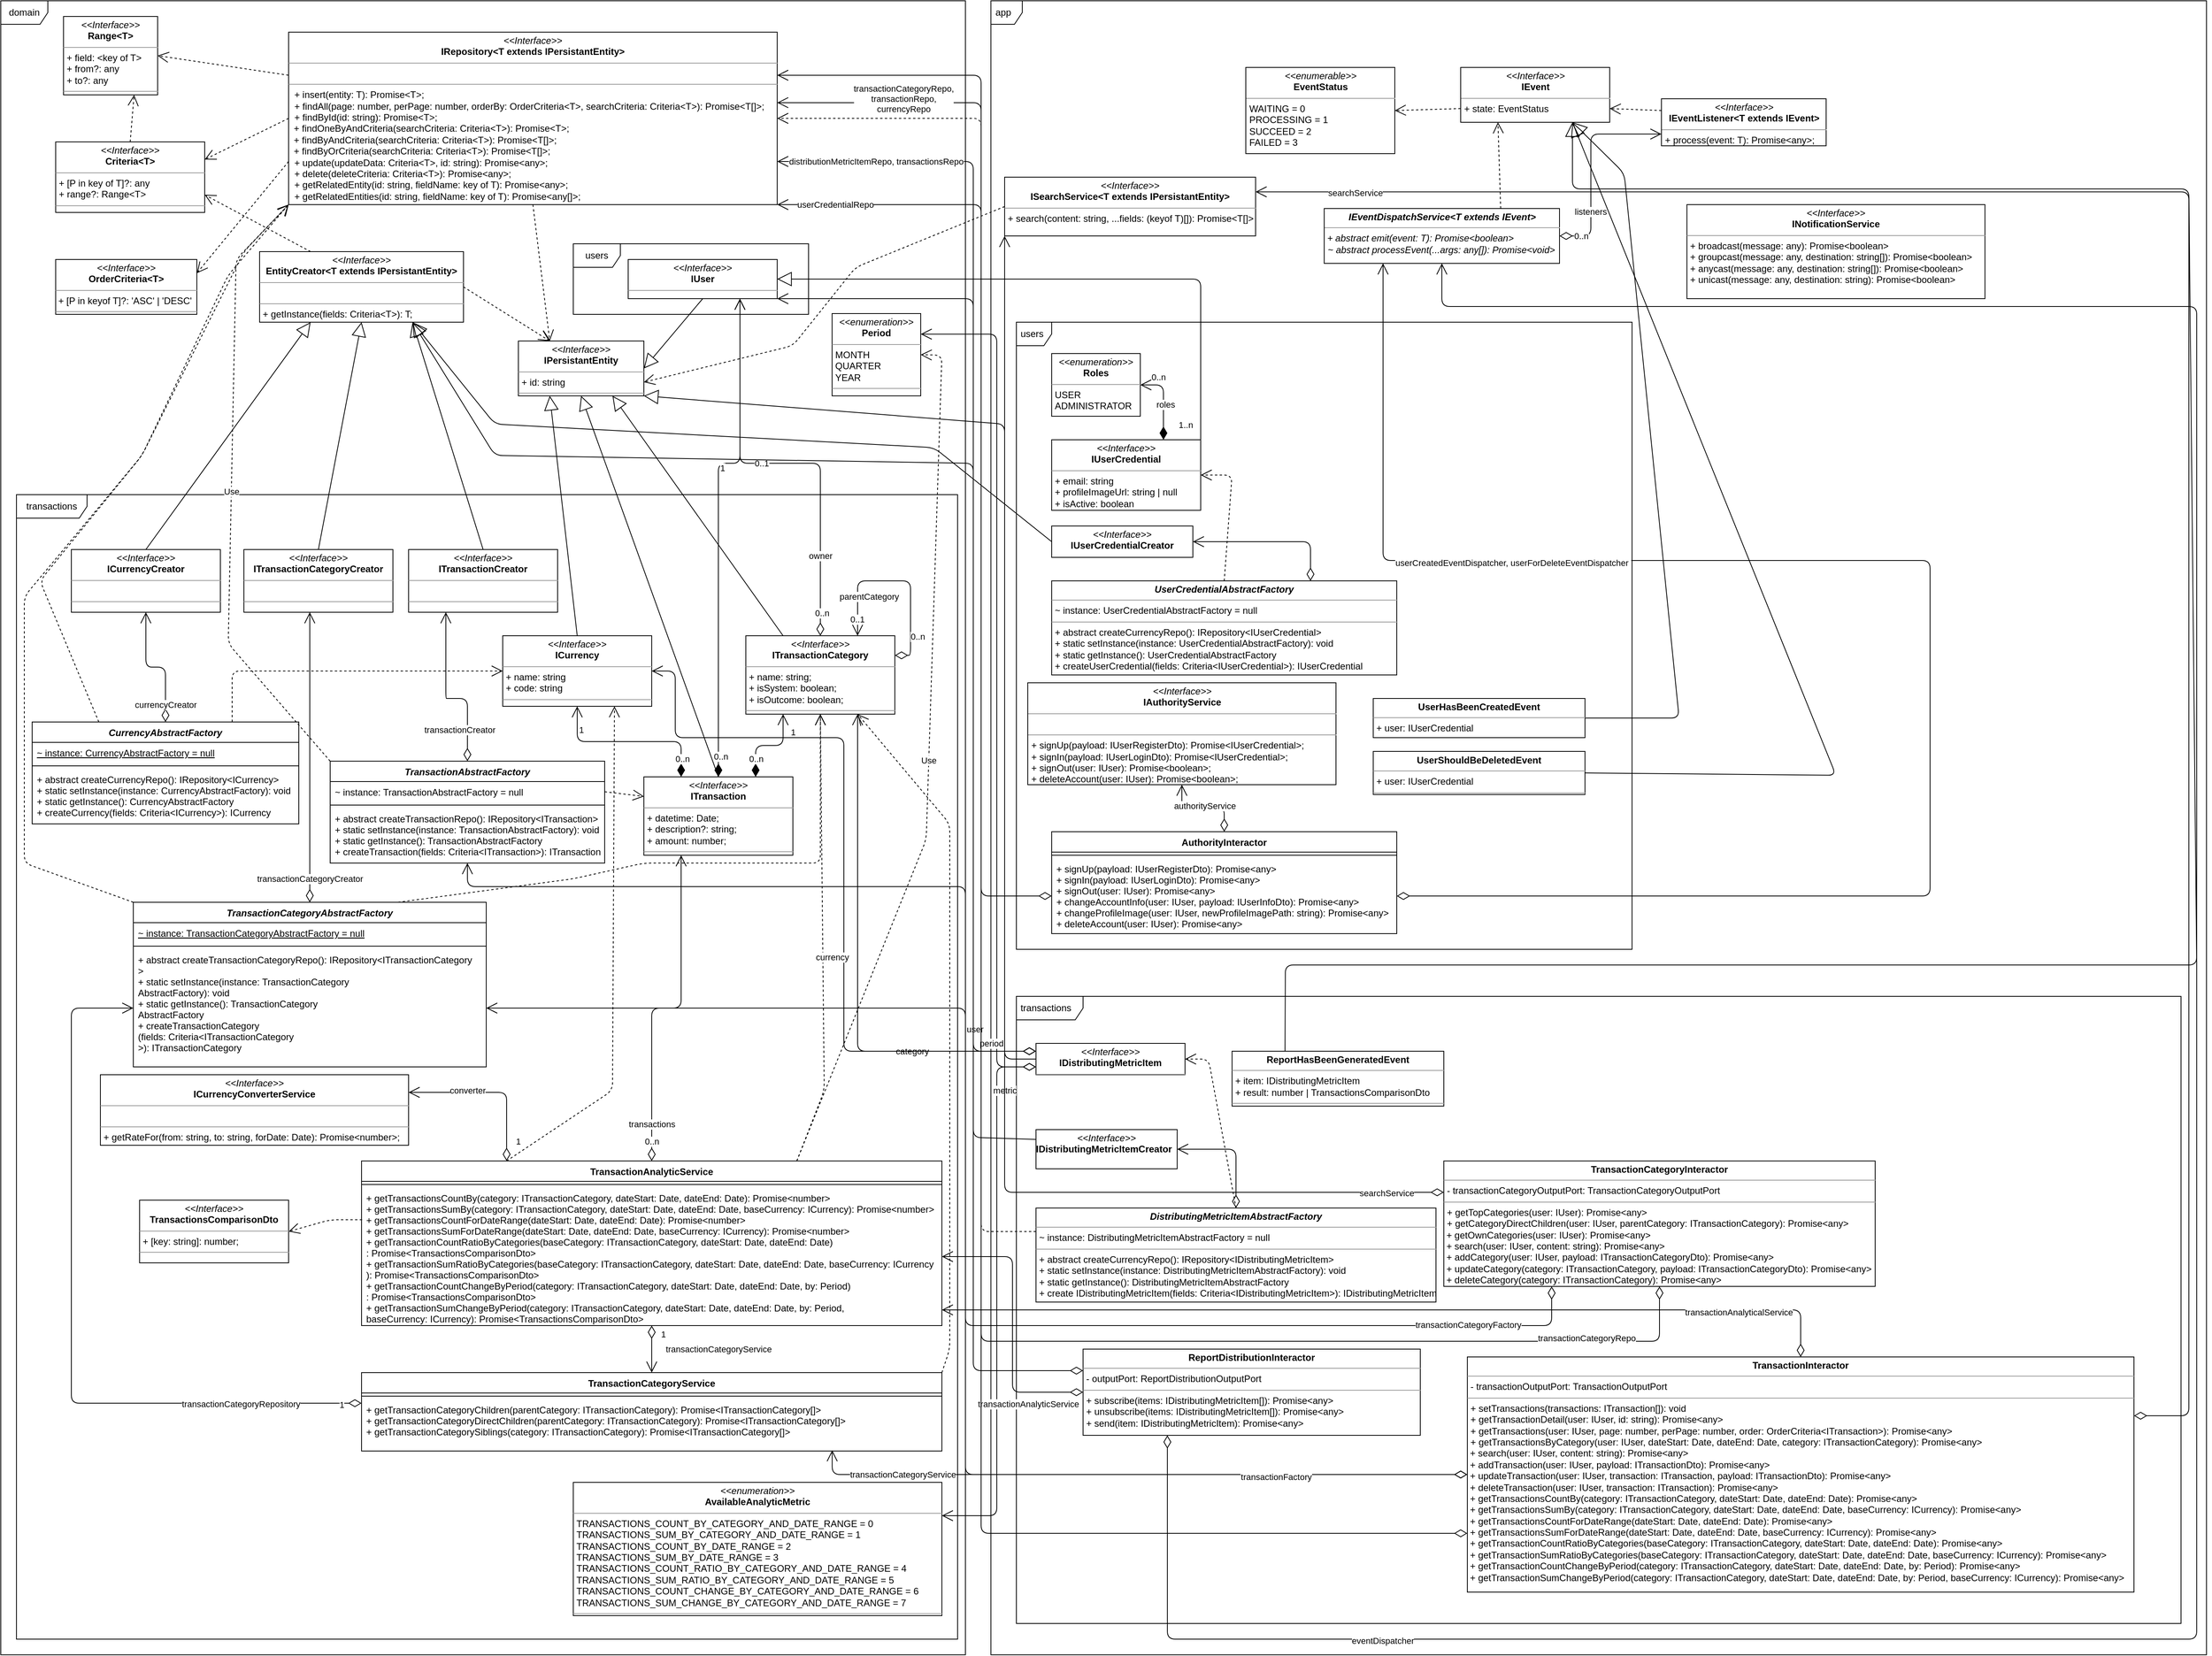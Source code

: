 <mxfile version="13.6.10" type="device"><diagram id="gjLeDKqqtg93vQzPm0LJ" name="Page-1"><mxGraphModel dx="2365" dy="1535" grid="1" gridSize="10" guides="1" tooltips="1" connect="1" arrows="1" fold="1" page="1" pageScale="1" pageWidth="827" pageHeight="1169" math="0" shadow="0"><root><mxCell id="0"/><mxCell id="1" parent="0"/><mxCell id="7Itipnd0O3gXcSOdM8YI-121" value="&amp;nbsp;app" style="shape=umlFrame;whiteSpace=wrap;html=1;fillColor=none;gradientColor=none;align=left;width=40;height=30;" parent="1" vertex="1"><mxGeometry x="1282.5" y="80" width="1550" height="2110" as="geometry"/></mxCell><mxCell id="7Itipnd0O3gXcSOdM8YI-128" value="&amp;nbsp;users" style="shape=umlFrame;whiteSpace=wrap;html=1;fillColor=none;gradientColor=none;align=left;width=45;height=30;" parent="1" vertex="1"><mxGeometry x="1315" y="490" width="785" height="800" as="geometry"/></mxCell><mxCell id="7Itipnd0O3gXcSOdM8YI-129" value="&amp;nbsp;transactions" style="shape=umlFrame;whiteSpace=wrap;html=1;fillColor=none;gradientColor=none;align=left;width=85;height=30;" parent="1" vertex="1"><mxGeometry x="1315" y="1350" width="1485" height="800" as="geometry"/></mxCell><mxCell id="7Itipnd0O3gXcSOdM8YI-34" value="domain" style="shape=umlFrame;whiteSpace=wrap;html=1;gradientColor=none;fillColor=none;" parent="1" vertex="1"><mxGeometry x="20" y="80" width="1230" height="2110" as="geometry"/></mxCell><mxCell id="7Itipnd0O3gXcSOdM8YI-36" value="transactions" style="shape=umlFrame;whiteSpace=wrap;html=1;fillColor=none;gradientColor=none;width=90;height=30;" parent="1" vertex="1"><mxGeometry x="40" y="710" width="1200" height="1460" as="geometry"/></mxCell><mxCell id="7Itipnd0O3gXcSOdM8YI-35" value="users" style="shape=umlFrame;whiteSpace=wrap;html=1;fillColor=none;gradientColor=none;" parent="1" vertex="1"><mxGeometry x="750" y="390" width="300" height="90" as="geometry"/></mxCell><mxCell id="7Itipnd0O3gXcSOdM8YI-13" value="&lt;p style=&quot;margin: 0px ; margin-top: 4px ; text-align: center&quot;&gt;&lt;i&gt;&amp;lt;&amp;lt;Interface&amp;gt;&amp;gt;&lt;/i&gt;&lt;br&gt;&lt;b&gt;IPersistantEntity&lt;/b&gt;&lt;/p&gt;&lt;hr size=&quot;1&quot;&gt;&lt;p style=&quot;margin: 0px ; margin-left: 4px&quot;&gt;+ id: string&lt;br&gt;&lt;/p&gt;&lt;hr size=&quot;1&quot;&gt;&lt;p style=&quot;margin: 0px ; margin-left: 4px&quot;&gt;&lt;br&gt;&lt;/p&gt;" style="verticalAlign=top;align=left;overflow=fill;fontSize=12;fontFamily=Helvetica;html=1;" parent="1" vertex="1"><mxGeometry x="680" y="514" width="160" height="70" as="geometry"/></mxCell><mxCell id="7Itipnd0O3gXcSOdM8YI-14" value="&lt;p style=&quot;margin: 0px ; margin-top: 4px ; text-align: center&quot;&gt;&lt;i&gt;&amp;lt;&amp;lt;Interface&amp;gt;&amp;gt;&lt;/i&gt;&lt;br&gt;&lt;b&gt;OrderCriteria&amp;lt;T&amp;gt;&lt;/b&gt;&lt;br&gt;&lt;/p&gt;&lt;hr size=&quot;1&quot;&gt;&lt;p style=&quot;margin: 0px ; margin-left: 4px&quot;&gt;&lt;/p&gt;&amp;nbsp;+ [P in keyof T]?: 'ASC' | 'DESC'&lt;hr size=&quot;1&quot;&gt;&lt;p style=&quot;margin: 0px ; margin-left: 4px&quot;&gt;&lt;br&gt;&lt;/p&gt;" style="verticalAlign=top;align=left;overflow=fill;fontSize=12;fontFamily=Helvetica;html=1;" parent="1" vertex="1"><mxGeometry x="90" y="410" width="180" height="70" as="geometry"/></mxCell><mxCell id="7Itipnd0O3gXcSOdM8YI-15" value="&lt;p style=&quot;margin: 0px ; margin-top: 4px ; text-align: center&quot;&gt;&lt;i&gt;&amp;lt;&amp;lt;Interface&amp;gt;&amp;gt;&lt;/i&gt;&lt;br&gt;&lt;b&gt;IRepository&amp;lt;T extends IPersistantEntity&amp;gt;&lt;/b&gt;&lt;br&gt;&lt;/p&gt;&lt;hr size=&quot;1&quot;&gt;&lt;p style=&quot;margin: 0px ; margin-left: 4px&quot;&gt;&lt;br&gt;&lt;/p&gt;&lt;hr size=&quot;1&quot;&gt;&lt;p style=&quot;margin: 0px ; margin-left: 4px&quot;&gt;&amp;nbsp;+ insert(entity: T): Promise&amp;lt;T&amp;gt;;&lt;/p&gt;&lt;p style=&quot;margin: 0px ; margin-left: 4px&quot;&gt;&amp;nbsp;+ findAll(&lt;span&gt;page: number,&lt;/span&gt;&lt;span&gt;&amp;nbsp;perPage: number,&amp;nbsp;&lt;/span&gt;&lt;span&gt;orderBy: OrderCriteria&amp;lt;T&amp;gt;,&amp;nbsp;&lt;/span&gt;&lt;span&gt;searchCriteria: Criteria&amp;lt;T&amp;gt;&lt;/span&gt;&lt;span&gt;): Promise&amp;lt;T[]&amp;gt;;&lt;/span&gt;&lt;/p&gt;&lt;p style=&quot;margin: 0px ; margin-left: 4px&quot;&gt;&amp;nbsp;+ findById(id: string): Promise&amp;lt;T&amp;gt;;&lt;/p&gt;&amp;nbsp; +&amp;nbsp;&lt;span&gt;findOneByAndCriteria(searchCriteria: Criteria&amp;lt;T&amp;gt;): Promise&amp;lt;T&amp;gt;;&lt;/span&gt;&lt;br class=&quot;Apple-interchange-newline&quot;&gt;&amp;nbsp; +&amp;nbsp;&lt;span&gt;findByAndCriteria(searchCriteria: Criteria&amp;lt;T&amp;gt;): Promise&amp;lt;T[]&amp;gt;;&lt;br&gt;&lt;/span&gt;&lt;span&gt;&amp;nbsp; + findByOrCriteria(searchCriteria: Criteria&amp;lt;T&amp;gt;): Promise&amp;lt;T[]&amp;gt;;&lt;/span&gt;&lt;span&gt;&lt;br&gt;&lt;/span&gt;&lt;p style=&quot;margin: 0px ; margin-left: 4px&quot;&gt;&amp;nbsp;+ update(updateData: Criteria&amp;lt;T&amp;gt;, id: string): Promise&amp;lt;any&amp;gt;;&lt;/p&gt;&lt;p style=&quot;margin: 0px ; margin-left: 4px&quot;&gt;&amp;nbsp;+ delete(deleteCriteria: Criteria&amp;lt;T&amp;gt;): Promise&amp;lt;any&amp;gt;;&lt;/p&gt;&lt;p style=&quot;margin: 0px ; margin-left: 4px&quot;&gt;&amp;nbsp;+ getRelatedEntity(id: string, fieldName: key of T): Promise&amp;lt;any&amp;gt;;&lt;/p&gt;&lt;p style=&quot;margin: 0px ; margin-left: 4px&quot;&gt;&amp;nbsp;+ getRelatedEntities(id: string, fieldName: key of T): Promise&amp;lt;any[]&amp;gt;;&lt;/p&gt;" style="verticalAlign=top;align=left;overflow=fill;fontSize=12;fontFamily=Helvetica;html=1;" parent="1" vertex="1"><mxGeometry x="387" y="120" width="623" height="220" as="geometry"/></mxCell><mxCell id="7Itipnd0O3gXcSOdM8YI-16" value="&lt;p style=&quot;margin: 0px ; margin-top: 4px ; text-align: center&quot;&gt;&lt;i&gt;&amp;lt;&amp;lt;Interface&amp;gt;&amp;gt;&lt;/i&gt;&lt;br&gt;&lt;b&gt;Criteria&amp;lt;T&amp;gt;&lt;/b&gt;&lt;/p&gt;&lt;hr size=&quot;1&quot;&gt;&lt;p style=&quot;margin: 0px ; margin-left: 4px&quot;&gt;+ [P in key of T]?: any&lt;br&gt;+ range?: Range&amp;lt;T&amp;gt;&lt;/p&gt;&lt;hr size=&quot;1&quot;&gt;&lt;p style=&quot;margin: 0px ; margin-left: 4px&quot;&gt;&lt;br&gt;&lt;/p&gt;" style="verticalAlign=top;align=left;overflow=fill;fontSize=12;fontFamily=Helvetica;html=1;" parent="1" vertex="1"><mxGeometry x="90" y="260" width="190" height="90" as="geometry"/></mxCell><mxCell id="7Itipnd0O3gXcSOdM8YI-17" value="&lt;p style=&quot;margin: 0px ; margin-top: 4px ; text-align: center&quot;&gt;&lt;i&gt;&amp;lt;&amp;lt;Interface&amp;gt;&amp;gt;&lt;/i&gt;&lt;br&gt;&lt;b&gt;Range&amp;lt;T&amp;gt;&lt;/b&gt;&lt;/p&gt;&lt;hr size=&quot;1&quot;&gt;&lt;p style=&quot;margin: 0px ; margin-left: 4px&quot;&gt;+ field: &amp;lt;key of T&amp;gt;&lt;br&gt;+ from?: any&lt;/p&gt;&lt;p style=&quot;margin: 0px ; margin-left: 4px&quot;&gt;+ to?: any&lt;/p&gt;&lt;hr size=&quot;1&quot;&gt;&lt;p style=&quot;margin: 0px ; margin-left: 4px&quot;&gt;&lt;br&gt;&lt;/p&gt;" style="verticalAlign=top;align=left;overflow=fill;fontSize=12;fontFamily=Helvetica;html=1;" parent="1" vertex="1"><mxGeometry x="100" y="100" width="120" height="100" as="geometry"/></mxCell><mxCell id="7Itipnd0O3gXcSOdM8YI-18" value="" style="endArrow=open;endSize=12;dashed=1;html=1;entryX=0.75;entryY=1;entryDx=0;entryDy=0;exitX=0.5;exitY=0;exitDx=0;exitDy=0;" parent="1" source="7Itipnd0O3gXcSOdM8YI-16" target="7Itipnd0O3gXcSOdM8YI-17" edge="1"><mxGeometry width="160" relative="1" as="geometry"><mxPoint x="80" y="190" as="sourcePoint"/><mxPoint x="240" y="190" as="targetPoint"/></mxGeometry></mxCell><mxCell id="7Itipnd0O3gXcSOdM8YI-19" value="" style="endArrow=open;endSize=12;dashed=1;html=1;entryX=0.25;entryY=0;entryDx=0;entryDy=0;exitX=0.5;exitY=1;exitDx=0;exitDy=0;" parent="1" source="7Itipnd0O3gXcSOdM8YI-15" target="7Itipnd0O3gXcSOdM8YI-13" edge="1"><mxGeometry width="160" relative="1" as="geometry"><mxPoint x="557" y="360" as="sourcePoint"/><mxPoint x="717" y="360" as="targetPoint"/></mxGeometry></mxCell><mxCell id="7Itipnd0O3gXcSOdM8YI-20" value="" style="endArrow=open;endSize=12;dashed=1;html=1;entryX=1;entryY=0.5;entryDx=0;entryDy=0;exitX=0;exitY=0.25;exitDx=0;exitDy=0;" parent="1" source="7Itipnd0O3gXcSOdM8YI-15" target="7Itipnd0O3gXcSOdM8YI-17" edge="1"><mxGeometry width="160" relative="1" as="geometry"><mxPoint x="330" y="290" as="sourcePoint"/><mxPoint x="490" y="290" as="targetPoint"/></mxGeometry></mxCell><mxCell id="7Itipnd0O3gXcSOdM8YI-21" value="" style="endArrow=open;endSize=12;dashed=1;html=1;exitX=0;exitY=0.5;exitDx=0;exitDy=0;entryX=1;entryY=0.25;entryDx=0;entryDy=0;" parent="1" source="7Itipnd0O3gXcSOdM8YI-15" target="7Itipnd0O3gXcSOdM8YI-16" edge="1"><mxGeometry width="160" relative="1" as="geometry"><mxPoint x="340" y="350" as="sourcePoint"/><mxPoint x="500" y="350" as="targetPoint"/></mxGeometry></mxCell><mxCell id="7Itipnd0O3gXcSOdM8YI-22" value="" style="endArrow=open;endSize=12;dashed=1;html=1;exitX=0;exitY=0.75;exitDx=0;exitDy=0;entryX=1;entryY=0.25;entryDx=0;entryDy=0;" parent="1" source="7Itipnd0O3gXcSOdM8YI-15" target="7Itipnd0O3gXcSOdM8YI-14" edge="1"><mxGeometry x="-0.284" y="6" width="160" relative="1" as="geometry"><mxPoint x="334" y="404.5" as="sourcePoint"/><mxPoint x="494" y="404.5" as="targetPoint"/><mxPoint as="offset"/></mxGeometry></mxCell><mxCell id="7Itipnd0O3gXcSOdM8YI-23" value="&lt;p style=&quot;margin: 0px ; margin-top: 4px ; text-align: center&quot;&gt;&lt;i&gt;&amp;lt;&amp;lt;Interface&amp;gt;&amp;gt;&lt;/i&gt;&lt;br&gt;&lt;b&gt;EntityCreator&amp;lt;T extends IPersistantEntity&amp;gt;&lt;/b&gt;&lt;br&gt;&lt;/p&gt;&lt;hr size=&quot;1&quot;&gt;&lt;p style=&quot;margin: 0px ; margin-left: 4px&quot;&gt;&lt;br&gt;&lt;/p&gt;&lt;hr size=&quot;1&quot;&gt;&lt;p style=&quot;margin: 0px ; margin-left: 4px&quot;&gt;+ getInstance(fields: Criteria&amp;lt;T&amp;gt;): T;&lt;br&gt;&lt;/p&gt;" style="verticalAlign=top;align=left;overflow=fill;fontSize=12;fontFamily=Helvetica;html=1;" parent="1" vertex="1"><mxGeometry x="350" y="400" width="260" height="90" as="geometry"/></mxCell><mxCell id="7Itipnd0O3gXcSOdM8YI-24" value="" style="endArrow=open;endSize=12;dashed=1;html=1;entryX=0.25;entryY=0;entryDx=0;entryDy=0;exitX=1;exitY=0.5;exitDx=0;exitDy=0;" parent="1" source="7Itipnd0O3gXcSOdM8YI-23" target="7Itipnd0O3gXcSOdM8YI-13" edge="1"><mxGeometry width="160" relative="1" as="geometry"><mxPoint x="500" y="360" as="sourcePoint"/><mxPoint x="660" y="360" as="targetPoint"/></mxGeometry></mxCell><mxCell id="7Itipnd0O3gXcSOdM8YI-25" value="" style="endArrow=open;endSize=12;dashed=1;html=1;exitX=0.25;exitY=0;exitDx=0;exitDy=0;entryX=1;entryY=0.75;entryDx=0;entryDy=0;" parent="1" source="7Itipnd0O3gXcSOdM8YI-23" target="7Itipnd0O3gXcSOdM8YI-16" edge="1"><mxGeometry width="160" relative="1" as="geometry"><mxPoint x="490" y="390" as="sourcePoint"/><mxPoint x="650" y="390" as="targetPoint"/></mxGeometry></mxCell><mxCell id="7Itipnd0O3gXcSOdM8YI-27" value="&lt;p style=&quot;margin: 0px ; margin-top: 4px ; text-align: center&quot;&gt;&lt;i&gt;&amp;lt;&amp;lt;enumeration&amp;gt;&amp;gt;&lt;/i&gt;&lt;br&gt;&lt;b&gt;Period&lt;/b&gt;&lt;br&gt;&lt;/p&gt;&lt;hr size=&quot;1&quot;&gt;&lt;p style=&quot;margin: 0px ; margin-left: 4px&quot;&gt;MONTH&lt;/p&gt;&lt;p style=&quot;margin: 0px ; margin-left: 4px&quot;&gt;QUARTER&lt;/p&gt;&lt;p style=&quot;margin: 0px ; margin-left: 4px&quot;&gt;YEAR&lt;/p&gt;&lt;hr size=&quot;1&quot;&gt;&lt;p style=&quot;margin: 0px ; margin-left: 4px&quot;&gt;&lt;br&gt;&lt;/p&gt;" style="verticalAlign=top;align=left;overflow=fill;fontSize=12;fontFamily=Helvetica;html=1;" parent="1" vertex="1"><mxGeometry x="1080" y="479" width="113" height="105" as="geometry"/></mxCell><mxCell id="7Itipnd0O3gXcSOdM8YI-30" value="&lt;p style=&quot;margin: 0px ; margin-top: 4px ; text-align: center&quot;&gt;&lt;i&gt;&amp;lt;&amp;lt;Interface&amp;gt;&amp;gt;&lt;/i&gt;&lt;br&gt;&lt;b&gt;IUser&lt;/b&gt;&lt;/p&gt;&lt;hr size=&quot;1&quot;&gt;&lt;p style=&quot;margin: 0px ; margin-left: 4px&quot;&gt;&lt;br&gt;&lt;/p&gt;" style="verticalAlign=top;align=left;overflow=fill;fontSize=12;fontFamily=Helvetica;html=1;" parent="1" vertex="1"><mxGeometry x="820" y="410" width="190" height="50" as="geometry"/></mxCell><mxCell id="7Itipnd0O3gXcSOdM8YI-31" value="" style="endArrow=block;endSize=16;endFill=0;html=1;entryX=1;entryY=0.5;entryDx=0;entryDy=0;exitX=0.5;exitY=1;exitDx=0;exitDy=0;" parent="1" source="7Itipnd0O3gXcSOdM8YI-30" target="7Itipnd0O3gXcSOdM8YI-13" edge="1"><mxGeometry width="160" relative="1" as="geometry"><mxPoint x="650" y="540" as="sourcePoint"/><mxPoint x="810" y="540" as="targetPoint"/></mxGeometry></mxCell><mxCell id="7Itipnd0O3gXcSOdM8YI-37" value="&lt;p style=&quot;margin: 0px ; margin-top: 4px ; text-align: center&quot;&gt;&lt;i&gt;&amp;lt;&amp;lt;enumeration&amp;gt;&amp;gt;&lt;/i&gt;&lt;br&gt;&lt;b&gt;AvailableAnalyticMetric&lt;/b&gt;&lt;br&gt;&lt;/p&gt;&lt;hr size=&quot;1&quot;&gt;&lt;p style=&quot;margin: 0px ; margin-left: 4px&quot;&gt;TRANSACTIONS_COUNT_BY_CATEGORY_AND_DATE_RANGE = 0&lt;/p&gt;&lt;p style=&quot;margin: 0px ; margin-left: 4px&quot;&gt;TRANSACTIONS_SUM_BY_CATEGORY_AND_DATE_RANGE = 1&lt;/p&gt;&lt;p style=&quot;margin: 0px ; margin-left: 4px&quot;&gt;TRANSACTIONS_COUNT_BY_DATE_RANGE = 2&lt;/p&gt;&lt;p style=&quot;margin: 0px ; margin-left: 4px&quot;&gt;TRANSACTIONS_SUM_BY_DATE_RANGE = 3&lt;/p&gt;&lt;p style=&quot;margin: 0px ; margin-left: 4px&quot;&gt;TRANSACTIONS_COUNT_RATIO_BY_CATEGORY_AND_DATE_RANGE = 4&lt;/p&gt;&lt;p style=&quot;margin: 0px ; margin-left: 4px&quot;&gt;TRANSACTIONS_SUM_RATIO_BY_CATEGORY_AND_DATE_RANGE = 5&lt;/p&gt;&lt;p style=&quot;margin: 0px ; margin-left: 4px&quot;&gt;TRANSACTIONS_COUNT_CHANGE_BY_CATEGORY_AND_DATE_RANGE = 6&lt;/p&gt;&lt;p style=&quot;margin: 0px ; margin-left: 4px&quot;&gt;TRANSACTIONS_SUM_CHANGE_BY_CATEGORY_AND_DATE_RANGE = 7&lt;/p&gt;&lt;hr size=&quot;1&quot;&gt;&lt;p style=&quot;margin: 0px ; margin-left: 4px&quot;&gt;&lt;br&gt;&lt;/p&gt;" style="verticalAlign=top;align=left;overflow=fill;fontSize=12;fontFamily=Helvetica;html=1;fillColor=none;gradientColor=none;" parent="1" vertex="1"><mxGeometry x="750" y="1970" width="470" height="170" as="geometry"/></mxCell><mxCell id="7Itipnd0O3gXcSOdM8YI-38" value="&lt;p style=&quot;margin: 0px ; margin-top: 4px ; text-align: center&quot;&gt;&lt;i&gt;&amp;lt;&amp;lt;Interface&amp;gt;&amp;gt;&lt;/i&gt;&lt;br&gt;&lt;b&gt;ITransaction&lt;/b&gt;&lt;br&gt;&lt;/p&gt;&lt;hr size=&quot;1&quot;&gt;&lt;p style=&quot;margin: 0px ; margin-left: 4px&quot;&gt;+ datetime: Date;&lt;/p&gt;&lt;p style=&quot;margin: 0px ; margin-left: 4px&quot;&gt;+ description?: string;&lt;/p&gt;&lt;p style=&quot;margin: 0px ; margin-left: 4px&quot;&gt;+ amount: number;&lt;/p&gt;&lt;hr size=&quot;1&quot;&gt;&lt;p style=&quot;margin: 0px ; margin-left: 4px&quot;&gt;&lt;br&gt;&lt;/p&gt;" style="verticalAlign=top;align=left;overflow=fill;fontSize=12;fontFamily=Helvetica;html=1;fillColor=none;gradientColor=none;" parent="1" vertex="1"><mxGeometry x="840" y="1070" width="190" height="100" as="geometry"/></mxCell><mxCell id="7Itipnd0O3gXcSOdM8YI-39" value="&lt;p style=&quot;margin: 0px ; margin-top: 4px ; text-align: center&quot;&gt;&lt;i&gt;&amp;lt;&amp;lt;Interface&amp;gt;&amp;gt;&lt;/i&gt;&lt;br&gt;&lt;b&gt;ICurrencyConverterService&lt;/b&gt;&lt;br&gt;&lt;/p&gt;&lt;hr size=&quot;1&quot;&gt;&lt;p style=&quot;margin: 0px ; margin-left: 4px&quot;&gt;&lt;br&gt;&lt;/p&gt;&lt;hr size=&quot;1&quot;&gt;&lt;p style=&quot;margin: 0px ; margin-left: 4px&quot;&gt;+&amp;nbsp;getRateFor(from: string, to: string, forDate: Date): Promise&amp;lt;number&amp;gt;;&lt;/p&gt;" style="verticalAlign=top;align=left;overflow=fill;fontSize=12;fontFamily=Helvetica;html=1;fillColor=none;gradientColor=none;" parent="1" vertex="1"><mxGeometry x="147" y="1450" width="393" height="90" as="geometry"/></mxCell><mxCell id="7Itipnd0O3gXcSOdM8YI-40" value="&lt;p style=&quot;margin: 0px ; margin-top: 4px ; text-align: center&quot;&gt;&lt;i&gt;&amp;lt;&amp;lt;Interface&amp;gt;&amp;gt;&lt;/i&gt;&lt;br&gt;&lt;b&gt;ICurrencyCreator&lt;/b&gt;&lt;br&gt;&lt;/p&gt;&lt;hr size=&quot;1&quot;&gt;&lt;p style=&quot;margin: 0px ; margin-left: 4px&quot;&gt;&lt;br&gt;&lt;/p&gt;&lt;hr size=&quot;1&quot;&gt;&lt;p style=&quot;margin: 0px ; margin-left: 4px&quot;&gt;&lt;br&gt;&lt;/p&gt;" style="verticalAlign=top;align=left;overflow=fill;fontSize=12;fontFamily=Helvetica;html=1;fillColor=none;gradientColor=none;" parent="1" vertex="1"><mxGeometry x="110" y="780" width="190" height="80" as="geometry"/></mxCell><mxCell id="7Itipnd0O3gXcSOdM8YI-41" value="&lt;p style=&quot;margin: 0px ; margin-top: 4px ; text-align: center&quot;&gt;&lt;i&gt;&amp;lt;&amp;lt;Interface&amp;gt;&amp;gt;&lt;/i&gt;&lt;br&gt;&lt;b&gt;ITransactionCreator&lt;/b&gt;&lt;br&gt;&lt;/p&gt;&lt;hr size=&quot;1&quot;&gt;&lt;p style=&quot;margin: 0px ; margin-left: 4px&quot;&gt;&lt;br&gt;&lt;/p&gt;&lt;hr size=&quot;1&quot;&gt;&lt;p style=&quot;margin: 0px ; margin-left: 4px&quot;&gt;&lt;br&gt;&lt;/p&gt;" style="verticalAlign=top;align=left;overflow=fill;fontSize=12;fontFamily=Helvetica;html=1;fillColor=none;gradientColor=none;" parent="1" vertex="1"><mxGeometry x="540" y="780" width="190" height="80" as="geometry"/></mxCell><mxCell id="7Itipnd0O3gXcSOdM8YI-42" value="&lt;p style=&quot;margin: 0px ; margin-top: 4px ; text-align: center&quot;&gt;&lt;i&gt;&amp;lt;&amp;lt;Interface&amp;gt;&amp;gt;&lt;/i&gt;&lt;br&gt;&lt;b&gt;TransactionsComparisonDto&lt;/b&gt;&lt;br&gt;&lt;/p&gt;&lt;hr size=&quot;1&quot;&gt;&lt;p style=&quot;margin: 0px ; margin-left: 4px&quot;&gt;+ [key: string]: number;&lt;br&gt;&lt;/p&gt;&lt;hr size=&quot;1&quot;&gt;&lt;p style=&quot;margin: 0px ; margin-left: 4px&quot;&gt;&lt;br&gt;&lt;/p&gt;" style="verticalAlign=top;align=left;overflow=fill;fontSize=12;fontFamily=Helvetica;html=1;fillColor=none;gradientColor=none;" parent="1" vertex="1"><mxGeometry x="197" y="1610" width="190" height="80" as="geometry"/></mxCell><mxCell id="7Itipnd0O3gXcSOdM8YI-43" value="&lt;p style=&quot;margin: 0px ; margin-top: 4px ; text-align: center&quot;&gt;&lt;i&gt;&amp;lt;&amp;lt;Interface&amp;gt;&amp;gt;&lt;/i&gt;&lt;br&gt;&lt;b&gt;ITransactionCategory&lt;/b&gt;&lt;br&gt;&lt;/p&gt;&lt;hr size=&quot;1&quot;&gt;&lt;p style=&quot;margin: 0px ; margin-left: 4px&quot;&gt;+ name: string;&lt;/p&gt;&lt;p style=&quot;margin: 0px ; margin-left: 4px&quot;&gt;+ isSystem: boolean;&lt;/p&gt;&lt;p style=&quot;margin: 0px ; margin-left: 4px&quot;&gt;+ isOutcome: boolean;&lt;/p&gt;&lt;hr size=&quot;1&quot;&gt;&lt;p style=&quot;margin: 0px ; margin-left: 4px&quot;&gt;&lt;br&gt;&lt;/p&gt;" style="verticalAlign=top;align=left;overflow=fill;fontSize=12;fontFamily=Helvetica;html=1;fillColor=none;gradientColor=none;" parent="1" vertex="1"><mxGeometry x="970" y="890" width="190" height="100" as="geometry"/></mxCell><mxCell id="7Itipnd0O3gXcSOdM8YI-44" value="&lt;p style=&quot;margin: 0px ; margin-top: 4px ; text-align: center&quot;&gt;&lt;i&gt;&amp;lt;&amp;lt;Interface&amp;gt;&amp;gt;&lt;/i&gt;&lt;br&gt;&lt;b&gt;ICurrency&lt;/b&gt;&lt;br&gt;&lt;/p&gt;&lt;hr size=&quot;1&quot;&gt;&lt;p style=&quot;margin: 0px ; margin-left: 4px&quot;&gt;+ name: string&lt;/p&gt;&lt;p style=&quot;margin: 0px ; margin-left: 4px&quot;&gt;+ code: string&lt;/p&gt;&lt;hr size=&quot;1&quot;&gt;&lt;p style=&quot;margin: 0px ; margin-left: 4px&quot;&gt;&lt;br&gt;&lt;/p&gt;" style="verticalAlign=top;align=left;overflow=fill;fontSize=12;fontFamily=Helvetica;html=1;fillColor=none;gradientColor=none;" parent="1" vertex="1"><mxGeometry x="660" y="890" width="190" height="90" as="geometry"/></mxCell><mxCell id="7Itipnd0O3gXcSOdM8YI-45" value="&lt;p style=&quot;margin: 0px ; margin-top: 4px ; text-align: center&quot;&gt;&lt;i&gt;&amp;lt;&amp;lt;Interface&amp;gt;&amp;gt;&lt;/i&gt;&lt;br&gt;&lt;b&gt;ITransactionCategoryCreator&lt;/b&gt;&lt;br&gt;&lt;/p&gt;&lt;hr size=&quot;1&quot;&gt;&lt;p style=&quot;margin: 0px ; margin-left: 4px&quot;&gt;&lt;br&gt;&lt;/p&gt;&lt;hr size=&quot;1&quot;&gt;&lt;p style=&quot;margin: 0px ; margin-left: 4px&quot;&gt;&lt;br&gt;&lt;/p&gt;" style="verticalAlign=top;align=left;overflow=fill;fontSize=12;fontFamily=Helvetica;html=1;fillColor=none;gradientColor=none;" parent="1" vertex="1"><mxGeometry x="330" y="780" width="190" height="80" as="geometry"/></mxCell><mxCell id="7Itipnd0O3gXcSOdM8YI-69" value="" style="endArrow=block;endSize=16;endFill=0;html=1;entryX=0.25;entryY=1;entryDx=0;entryDy=0;exitX=0.5;exitY=0;exitDx=0;exitDy=0;" parent="1" source="7Itipnd0O3gXcSOdM8YI-40" target="7Itipnd0O3gXcSOdM8YI-23" edge="1"><mxGeometry width="160" relative="1" as="geometry"><mxPoint x="360" y="640" as="sourcePoint"/><mxPoint x="520" y="640" as="targetPoint"/></mxGeometry></mxCell><mxCell id="7Itipnd0O3gXcSOdM8YI-70" value="" style="endArrow=block;endSize=16;endFill=0;html=1;entryX=0.5;entryY=1;entryDx=0;entryDy=0;exitX=0.5;exitY=0;exitDx=0;exitDy=0;" parent="1" source="7Itipnd0O3gXcSOdM8YI-45" target="7Itipnd0O3gXcSOdM8YI-23" edge="1"><mxGeometry width="160" relative="1" as="geometry"><mxPoint x="360" y="640" as="sourcePoint"/><mxPoint x="520" y="640" as="targetPoint"/></mxGeometry></mxCell><mxCell id="7Itipnd0O3gXcSOdM8YI-71" value="" style="endArrow=block;endSize=16;endFill=0;html=1;entryX=0.75;entryY=1;entryDx=0;entryDy=0;exitX=0.5;exitY=0;exitDx=0;exitDy=0;" parent="1" source="7Itipnd0O3gXcSOdM8YI-41" target="7Itipnd0O3gXcSOdM8YI-23" edge="1"><mxGeometry width="160" relative="1" as="geometry"><mxPoint x="360" y="640" as="sourcePoint"/><mxPoint x="520" y="640" as="targetPoint"/></mxGeometry></mxCell><mxCell id="7Itipnd0O3gXcSOdM8YI-72" value="" style="endArrow=block;endSize=16;endFill=0;html=1;entryX=0.25;entryY=1;entryDx=0;entryDy=0;exitX=0.5;exitY=0;exitDx=0;exitDy=0;" parent="1" source="7Itipnd0O3gXcSOdM8YI-44" target="7Itipnd0O3gXcSOdM8YI-13" edge="1"><mxGeometry width="160" relative="1" as="geometry"><mxPoint x="710" y="810" as="sourcePoint"/><mxPoint x="870" y="810" as="targetPoint"/></mxGeometry></mxCell><mxCell id="7Itipnd0O3gXcSOdM8YI-73" value="" style="endArrow=block;endSize=16;endFill=0;html=1;entryX=0.75;entryY=1;entryDx=0;entryDy=0;exitX=0.25;exitY=0;exitDx=0;exitDy=0;" parent="1" source="7Itipnd0O3gXcSOdM8YI-43" target="7Itipnd0O3gXcSOdM8YI-13" edge="1"><mxGeometry width="160" relative="1" as="geometry"><mxPoint x="790" y="858.82" as="sourcePoint"/><mxPoint x="950" y="858.82" as="targetPoint"/></mxGeometry></mxCell><mxCell id="7Itipnd0O3gXcSOdM8YI-74" value="" style="endArrow=block;endSize=16;endFill=0;html=1;entryX=0.5;entryY=1;entryDx=0;entryDy=0;exitX=0.5;exitY=0;exitDx=0;exitDy=0;" parent="1" source="7Itipnd0O3gXcSOdM8YI-38" target="7Itipnd0O3gXcSOdM8YI-13" edge="1"><mxGeometry width="160" relative="1" as="geometry"><mxPoint x="903" y="778.82" as="sourcePoint"/><mxPoint x="1063" y="778.82" as="targetPoint"/></mxGeometry></mxCell><mxCell id="7Itipnd0O3gXcSOdM8YI-76" value="" style="endArrow=open;html=1;endSize=12;startArrow=diamondThin;startSize=14;startFill=0;edgeStyle=orthogonalEdgeStyle;align=left;verticalAlign=bottom;exitX=0.5;exitY=0;exitDx=0;exitDy=0;entryX=0.75;entryY=1;entryDx=0;entryDy=0;" parent="1" source="7Itipnd0O3gXcSOdM8YI-43" target="7Itipnd0O3gXcSOdM8YI-30" edge="1"><mxGeometry x="-0.925" relative="1" as="geometry"><mxPoint x="840" y="860" as="sourcePoint"/><mxPoint x="1000" y="860" as="targetPoint"/><Array as="points"><mxPoint x="1065" y="670"/><mxPoint x="962" y="670"/></Array><mxPoint as="offset"/></mxGeometry></mxCell><mxCell id="7Itipnd0O3gXcSOdM8YI-79" value="owner" style="edgeLabel;html=1;align=center;verticalAlign=middle;resizable=0;points=[];" parent="7Itipnd0O3gXcSOdM8YI-76" vertex="1" connectable="0"><mxGeometry x="-0.617" relative="1" as="geometry"><mxPoint as="offset"/></mxGeometry></mxCell><mxCell id="7Itipnd0O3gXcSOdM8YI-80" value="0..n" style="edgeLabel;html=1;align=center;verticalAlign=middle;resizable=0;points=[];" parent="7Itipnd0O3gXcSOdM8YI-76" vertex="1" connectable="0"><mxGeometry x="-0.941" y="-2" relative="1" as="geometry"><mxPoint y="-14.14" as="offset"/></mxGeometry></mxCell><mxCell id="7Itipnd0O3gXcSOdM8YI-81" value="0..1" style="edgeLabel;html=1;align=center;verticalAlign=middle;resizable=0;points=[];" parent="7Itipnd0O3gXcSOdM8YI-76" vertex="1" connectable="0"><mxGeometry x="0.83" y="-2" relative="1" as="geometry"><mxPoint x="25.49" y="164.59" as="offset"/></mxGeometry></mxCell><mxCell id="7Itipnd0O3gXcSOdM8YI-77" value="" style="endArrow=open;html=1;endSize=12;startArrow=diamondThin;startSize=14;startFill=0;edgeStyle=orthogonalEdgeStyle;align=left;verticalAlign=bottom;exitX=1;exitY=0.25;exitDx=0;exitDy=0;entryX=0.75;entryY=0;entryDx=0;entryDy=0;" parent="1" source="7Itipnd0O3gXcSOdM8YI-43" target="7Itipnd0O3gXcSOdM8YI-43" edge="1"><mxGeometry x="-1" y="3" relative="1" as="geometry"><mxPoint x="980" y="800" as="sourcePoint"/><mxPoint x="1140" y="800" as="targetPoint"/><Array as="points"><mxPoint x="1180" y="915"/><mxPoint x="1180" y="820"/><mxPoint x="1113" y="820"/></Array></mxGeometry></mxCell><mxCell id="7Itipnd0O3gXcSOdM8YI-78" value="parentCategory" style="edgeLabel;html=1;align=center;verticalAlign=middle;resizable=0;points=[];" parent="7Itipnd0O3gXcSOdM8YI-77" vertex="1" connectable="0"><mxGeometry x="0.315" y="1" relative="1" as="geometry"><mxPoint x="-2.5" y="19" as="offset"/></mxGeometry></mxCell><mxCell id="7Itipnd0O3gXcSOdM8YI-82" value="0..1" style="edgeLabel;html=1;align=center;verticalAlign=middle;resizable=0;points=[];" parent="7Itipnd0O3gXcSOdM8YI-77" vertex="1" connectable="0"><mxGeometry x="0.831" y="-1" relative="1" as="geometry"><mxPoint as="offset"/></mxGeometry></mxCell><mxCell id="7Itipnd0O3gXcSOdM8YI-83" value="0..n" style="edgeLabel;html=1;align=center;verticalAlign=middle;resizable=0;points=[];" parent="7Itipnd0O3gXcSOdM8YI-77" vertex="1" connectable="0"><mxGeometry x="-0.844" y="9" relative="1" as="geometry"><mxPoint x="9" y="-15.03" as="offset"/></mxGeometry></mxCell><mxCell id="7Itipnd0O3gXcSOdM8YI-84" value="" style="endArrow=open;html=1;endSize=12;startArrow=diamondThin;startSize=14;startFill=1;edgeStyle=orthogonalEdgeStyle;align=left;verticalAlign=bottom;exitX=0.5;exitY=0;exitDx=0;exitDy=0;entryX=0.75;entryY=1;entryDx=0;entryDy=0;" parent="1" source="7Itipnd0O3gXcSOdM8YI-38" target="7Itipnd0O3gXcSOdM8YI-30" edge="1"><mxGeometry x="-1" y="3" relative="1" as="geometry"><mxPoint x="830" y="1000" as="sourcePoint"/><mxPoint x="990" y="1000" as="targetPoint"/><Array as="points"><mxPoint x="935" y="670"/><mxPoint x="962" y="670"/></Array></mxGeometry></mxCell><mxCell id="7Itipnd0O3gXcSOdM8YI-88" value="1" style="edgeLabel;html=1;align=center;verticalAlign=middle;resizable=0;points=[];" parent="7Itipnd0O3gXcSOdM8YI-84" vertex="1" connectable="0"><mxGeometry x="0.236" y="-5" relative="1" as="geometry"><mxPoint as="offset"/></mxGeometry></mxCell><mxCell id="7Itipnd0O3gXcSOdM8YI-89" value="0..n" style="edgeLabel;html=1;align=center;verticalAlign=middle;resizable=0;points=[];" parent="7Itipnd0O3gXcSOdM8YI-84" vertex="1" connectable="0"><mxGeometry x="0.263" y="-374" relative="1" as="geometry"><mxPoint as="offset"/></mxGeometry></mxCell><mxCell id="7Itipnd0O3gXcSOdM8YI-85" value="" style="endArrow=open;html=1;endSize=12;startArrow=diamondThin;startSize=14;startFill=1;edgeStyle=orthogonalEdgeStyle;align=left;verticalAlign=bottom;exitX=0.75;exitY=0;exitDx=0;exitDy=0;entryX=0.25;entryY=1;entryDx=0;entryDy=0;" parent="1" source="7Itipnd0O3gXcSOdM8YI-38" target="7Itipnd0O3gXcSOdM8YI-43" edge="1"><mxGeometry x="-1" y="3" relative="1" as="geometry"><mxPoint x="985" y="1040" as="sourcePoint"/><mxPoint x="1145" y="1040" as="targetPoint"/></mxGeometry></mxCell><mxCell id="7Itipnd0O3gXcSOdM8YI-90" value="0..n" style="edgeLabel;html=1;align=center;verticalAlign=middle;resizable=0;points=[];" parent="7Itipnd0O3gXcSOdM8YI-85" vertex="1" connectable="0"><mxGeometry x="-0.594" relative="1" as="geometry"><mxPoint as="offset"/></mxGeometry></mxCell><mxCell id="7Itipnd0O3gXcSOdM8YI-92" value="1" style="edgeLabel;html=1;align=center;verticalAlign=middle;resizable=0;points=[];" parent="7Itipnd0O3gXcSOdM8YI-85" vertex="1" connectable="0"><mxGeometry x="0.628" y="-1" relative="1" as="geometry"><mxPoint x="11.52" y="1" as="offset"/></mxGeometry></mxCell><mxCell id="7Itipnd0O3gXcSOdM8YI-86" value="" style="endArrow=open;html=1;endSize=12;startArrow=diamondThin;startSize=14;startFill=1;edgeStyle=orthogonalEdgeStyle;align=left;verticalAlign=bottom;entryX=0.5;entryY=1;entryDx=0;entryDy=0;exitX=0.25;exitY=0;exitDx=0;exitDy=0;" parent="1" source="7Itipnd0O3gXcSOdM8YI-38" target="7Itipnd0O3gXcSOdM8YI-44" edge="1"><mxGeometry x="-1" y="3" relative="1" as="geometry"><mxPoint x="820" y="1030" as="sourcePoint"/><mxPoint x="980" y="1030" as="targetPoint"/></mxGeometry></mxCell><mxCell id="7Itipnd0O3gXcSOdM8YI-87" value="1" style="edgeLabel;html=1;align=center;verticalAlign=middle;resizable=0;points=[];" parent="7Itipnd0O3gXcSOdM8YI-86" vertex="1" connectable="0"><mxGeometry x="0.898" y="-1" relative="1" as="geometry"><mxPoint x="4" y="18.12" as="offset"/></mxGeometry></mxCell><mxCell id="7Itipnd0O3gXcSOdM8YI-91" value="0..n" style="edgeLabel;html=1;align=center;verticalAlign=middle;resizable=0;points=[];" parent="7Itipnd0O3gXcSOdM8YI-86" vertex="1" connectable="0"><mxGeometry x="-0.79" y="-1" relative="1" as="geometry"><mxPoint as="offset"/></mxGeometry></mxCell><mxCell id="7Itipnd0O3gXcSOdM8YI-54" value="CurrencyAbstractFactory" style="swimlane;fontStyle=3;align=center;verticalAlign=top;childLayout=stackLayout;horizontal=1;startSize=26;horizontalStack=0;resizeParent=1;resizeParentMax=0;resizeLast=0;collapsible=1;marginBottom=0;fillColor=none;gradientColor=none;" parent="1" vertex="1"><mxGeometry x="60" y="1000" width="340" height="130" as="geometry"/></mxCell><mxCell id="7Itipnd0O3gXcSOdM8YI-55" value="~ instance: CurrencyAbstractFactory = null" style="text;strokeColor=none;fillColor=none;align=left;verticalAlign=top;spacingLeft=4;spacingRight=4;overflow=hidden;rotatable=0;points=[[0,0.5],[1,0.5]];portConstraint=eastwest;fontStyle=4" parent="7Itipnd0O3gXcSOdM8YI-54" vertex="1"><mxGeometry y="26" width="340" height="26" as="geometry"/></mxCell><mxCell id="7Itipnd0O3gXcSOdM8YI-56" value="" style="line;strokeWidth=1;fillColor=none;align=left;verticalAlign=middle;spacingTop=-1;spacingLeft=3;spacingRight=3;rotatable=0;labelPosition=right;points=[];portConstraint=eastwest;" parent="7Itipnd0O3gXcSOdM8YI-54" vertex="1"><mxGeometry y="52" width="340" height="8" as="geometry"/></mxCell><mxCell id="7Itipnd0O3gXcSOdM8YI-57" value="+ abstract createCurrencyRepo(): IRepository&lt;ICurrency&gt;&#10;+ static setInstance(instance: CurrencyAbstractFactory): void&#10;+ static getInstance(): CurrencyAbstractFactory&#10;+ createCurrency(fields: Criteria&lt;ICurrency&gt;): ICurrency" style="text;strokeColor=none;fillColor=none;align=left;verticalAlign=top;spacingLeft=4;spacingRight=4;overflow=hidden;rotatable=0;points=[[0,0.5],[1,0.5]];portConstraint=eastwest;fontStyle=0" parent="7Itipnd0O3gXcSOdM8YI-54" vertex="1"><mxGeometry y="60" width="340" height="70" as="geometry"/></mxCell><mxCell id="7Itipnd0O3gXcSOdM8YI-94" value="" style="endArrow=open;html=1;endSize=12;startArrow=diamondThin;startSize=14;startFill=0;edgeStyle=orthogonalEdgeStyle;align=left;verticalAlign=bottom;exitX=0.5;exitY=0;exitDx=0;exitDy=0;entryX=0.25;entryY=1;entryDx=0;entryDy=0;" parent="1" source="7Itipnd0O3gXcSOdM8YI-62" target="7Itipnd0O3gXcSOdM8YI-41" edge="1"><mxGeometry x="-1" y="3" relative="1" as="geometry"><mxPoint x="390" y="910" as="sourcePoint"/><mxPoint x="635" y="910" as="targetPoint"/><Array as="points"><mxPoint x="590" y="970"/><mxPoint x="588" y="970"/><mxPoint x="588" y="870"/></Array></mxGeometry></mxCell><mxCell id="7Itipnd0O3gXcSOdM8YI-99" value="transactionCreator" style="edgeLabel;html=1;align=center;verticalAlign=middle;resizable=0;points=[];" parent="7Itipnd0O3gXcSOdM8YI-94" vertex="1" connectable="0"><mxGeometry x="-0.718" relative="1" as="geometry"><mxPoint x="-10.02" y="-10" as="offset"/></mxGeometry></mxCell><mxCell id="7Itipnd0O3gXcSOdM8YI-95" value="" style="endArrow=open;html=1;endSize=12;startArrow=diamondThin;startSize=14;startFill=0;edgeStyle=orthogonalEdgeStyle;align=left;verticalAlign=bottom;exitX=0.5;exitY=0;exitDx=0;exitDy=0;" parent="1" source="7Itipnd0O3gXcSOdM8YI-58" edge="1"><mxGeometry x="-1" y="3" relative="1" as="geometry"><mxPoint x="505" y="1156" as="sourcePoint"/><mxPoint x="414" y="860" as="targetPoint"/><Array as="points"><mxPoint x="414" y="860"/></Array></mxGeometry></mxCell><mxCell id="7Itipnd0O3gXcSOdM8YI-98" value="transactionCategoryCreator" style="edgeLabel;html=1;align=center;verticalAlign=middle;resizable=0;points=[];" parent="7Itipnd0O3gXcSOdM8YI-95" vertex="1" connectable="0"><mxGeometry x="-0.772" relative="1" as="geometry"><mxPoint y="12" as="offset"/></mxGeometry></mxCell><mxCell id="7Itipnd0O3gXcSOdM8YI-96" value="" style="endArrow=open;html=1;endSize=12;startArrow=diamondThin;startSize=14;startFill=0;edgeStyle=orthogonalEdgeStyle;align=left;verticalAlign=bottom;entryX=0.5;entryY=1;entryDx=0;entryDy=0;exitX=0.5;exitY=0;exitDx=0;exitDy=0;" parent="1" source="7Itipnd0O3gXcSOdM8YI-54" target="7Itipnd0O3gXcSOdM8YI-40" edge="1"><mxGeometry x="-1" y="3" relative="1" as="geometry"><mxPoint x="160" y="910" as="sourcePoint"/><mxPoint x="320" y="910" as="targetPoint"/></mxGeometry></mxCell><mxCell id="7Itipnd0O3gXcSOdM8YI-97" value="currencyCreator" style="edgeLabel;html=1;align=center;verticalAlign=middle;resizable=0;points=[];" parent="7Itipnd0O3gXcSOdM8YI-96" vertex="1" connectable="0"><mxGeometry x="-0.732" relative="1" as="geometry"><mxPoint as="offset"/></mxGeometry></mxCell><mxCell id="7Itipnd0O3gXcSOdM8YI-101" value="" style="endArrow=open;endSize=12;dashed=1;html=1;exitX=0.25;exitY=0;exitDx=0;exitDy=0;entryX=0;entryY=1;entryDx=0;entryDy=0;" parent="1" source="7Itipnd0O3gXcSOdM8YI-54" target="7Itipnd0O3gXcSOdM8YI-15" edge="1"><mxGeometry x="-0.032" y="16" width="160" relative="1" as="geometry"><mxPoint x="140" y="910" as="sourcePoint"/><mxPoint x="300" y="910" as="targetPoint"/><Array as="points"><mxPoint x="70" y="820"/><mxPoint x="200" y="660"/><mxPoint x="310" y="430"/></Array><mxPoint y="1" as="offset"/></mxGeometry></mxCell><mxCell id="7Itipnd0O3gXcSOdM8YI-102" value="" style="endArrow=open;endSize=12;dashed=1;html=1;entryX=0;entryY=0.5;entryDx=0;entryDy=0;exitX=0.75;exitY=0;exitDx=0;exitDy=0;" parent="1" source="7Itipnd0O3gXcSOdM8YI-54" target="7Itipnd0O3gXcSOdM8YI-44" edge="1"><mxGeometry width="160" relative="1" as="geometry"><mxPoint x="260" y="930" as="sourcePoint"/><mxPoint x="420" y="930" as="targetPoint"/><Array as="points"><mxPoint x="315" y="935"/></Array></mxGeometry></mxCell><mxCell id="7Itipnd0O3gXcSOdM8YI-103" value="" style="endArrow=open;endSize=12;dashed=1;html=1;exitX=0;exitY=0;exitDx=0;exitDy=0;entryX=0;entryY=1;entryDx=0;entryDy=0;" parent="1" source="7Itipnd0O3gXcSOdM8YI-58" target="7Itipnd0O3gXcSOdM8YI-15" edge="1"><mxGeometry width="160" relative="1" as="geometry"><mxPoint x="-140" y="1200" as="sourcePoint"/><mxPoint x="20" y="1200" as="targetPoint"/><Array as="points"><mxPoint x="50" y="1180"/><mxPoint x="50" y="840"/><mxPoint x="200" y="660"/><mxPoint x="300" y="460"/><mxPoint x="330" y="400"/></Array></mxGeometry></mxCell><mxCell id="7Itipnd0O3gXcSOdM8YI-104" value="" style="endArrow=open;endSize=12;dashed=1;html=1;exitX=0.75;exitY=0;exitDx=0;exitDy=0;entryX=0.5;entryY=1;entryDx=0;entryDy=0;" parent="1" source="7Itipnd0O3gXcSOdM8YI-58" target="7Itipnd0O3gXcSOdM8YI-43" edge="1"><mxGeometry width="160" relative="1" as="geometry"><mxPoint x="710" y="1314.29" as="sourcePoint"/><mxPoint x="870" y="1314.29" as="targetPoint"/><Array as="points"><mxPoint x="750" y="1200"/><mxPoint x="840" y="1180"/><mxPoint x="1065" y="1180"/></Array></mxGeometry></mxCell><mxCell id="7Itipnd0O3gXcSOdM8YI-105" value="Use" style="endArrow=open;endSize=12;dashed=1;html=1;exitX=0;exitY=0;exitDx=0;exitDy=0;entryX=0;entryY=1;entryDx=0;entryDy=0;" parent="1" source="7Itipnd0O3gXcSOdM8YI-62" target="7Itipnd0O3gXcSOdM8YI-15" edge="1"><mxGeometry width="160" relative="1" as="geometry"><mxPoint x="300" y="870" as="sourcePoint"/><mxPoint x="460" y="870" as="targetPoint"/><Array as="points"><mxPoint x="310" y="900"/><mxPoint x="320" y="410"/></Array></mxGeometry></mxCell><mxCell id="7Itipnd0O3gXcSOdM8YI-106" value="" style="endArrow=open;endSize=12;dashed=1;html=1;entryX=0;entryY=0.25;entryDx=0;entryDy=0;exitX=1;exitY=0.5;exitDx=0;exitDy=0;" parent="1" source="7Itipnd0O3gXcSOdM8YI-63" target="7Itipnd0O3gXcSOdM8YI-38" edge="1"><mxGeometry width="160" relative="1" as="geometry"><mxPoint x="639" y="1130" as="sourcePoint"/><mxPoint x="799" y="1130" as="targetPoint"/></mxGeometry></mxCell><mxCell id="7Itipnd0O3gXcSOdM8YI-62" value="TransactionAbstractFactory" style="swimlane;fontStyle=3;align=center;verticalAlign=top;childLayout=stackLayout;horizontal=1;startSize=26;horizontalStack=0;resizeParent=1;resizeParentMax=0;resizeLast=0;collapsible=1;marginBottom=0;fillColor=none;gradientColor=none;" parent="1" vertex="1"><mxGeometry x="440" y="1050" width="350" height="130" as="geometry"/></mxCell><mxCell id="7Itipnd0O3gXcSOdM8YI-63" value="~ instance: TransactionAbstractFactory = null" style="text;strokeColor=none;fillColor=none;align=left;verticalAlign=top;spacingLeft=4;spacingRight=4;overflow=hidden;rotatable=0;points=[[0,0.5],[1,0.5]];portConstraint=eastwest;" parent="7Itipnd0O3gXcSOdM8YI-62" vertex="1"><mxGeometry y="26" width="350" height="26" as="geometry"/></mxCell><mxCell id="7Itipnd0O3gXcSOdM8YI-64" value="" style="line;strokeWidth=1;fillColor=none;align=left;verticalAlign=middle;spacingTop=-1;spacingLeft=3;spacingRight=3;rotatable=0;labelPosition=right;points=[];portConstraint=eastwest;" parent="7Itipnd0O3gXcSOdM8YI-62" vertex="1"><mxGeometry y="52" width="350" height="8" as="geometry"/></mxCell><mxCell id="7Itipnd0O3gXcSOdM8YI-65" value="+ abstract createTransactionRepo(): IRepository&lt;ITransaction&gt;&#10;+ static setInstance(instance: TransactionAbstractFactory): void&#10;+ static getInstance(): TransactionAbstractFactory&#10;+ createTransaction(fields: Criteria&lt;ITransaction&gt;): ITransaction" style="text;strokeColor=none;fillColor=none;align=left;verticalAlign=top;spacingLeft=4;spacingRight=4;overflow=hidden;rotatable=0;points=[[0,0.5],[1,0.5]];portConstraint=eastwest;fontStyle=0" parent="7Itipnd0O3gXcSOdM8YI-62" vertex="1"><mxGeometry y="60" width="350" height="70" as="geometry"/></mxCell><mxCell id="7Itipnd0O3gXcSOdM8YI-58" value="TransactionCategoryAbstractFactory" style="swimlane;fontStyle=3;align=center;verticalAlign=top;childLayout=stackLayout;horizontal=1;startSize=26;horizontalStack=0;resizeParent=1;resizeParentMax=0;resizeLast=0;collapsible=1;marginBottom=0;fillColor=none;gradientColor=none;" parent="1" vertex="1"><mxGeometry x="189" y="1230" width="450" height="210" as="geometry"/></mxCell><mxCell id="7Itipnd0O3gXcSOdM8YI-59" value="~ instance: TransactionCategoryAbstractFactory = null" style="text;strokeColor=none;fillColor=none;align=left;verticalAlign=top;spacingLeft=4;spacingRight=4;overflow=hidden;rotatable=0;points=[[0,0.5],[1,0.5]];portConstraint=eastwest;fontStyle=4" parent="7Itipnd0O3gXcSOdM8YI-58" vertex="1"><mxGeometry y="26" width="450" height="26" as="geometry"/></mxCell><mxCell id="7Itipnd0O3gXcSOdM8YI-60" value="" style="line;strokeWidth=1;fillColor=none;align=left;verticalAlign=middle;spacingTop=-1;spacingLeft=3;spacingRight=3;rotatable=0;labelPosition=right;points=[];portConstraint=eastwest;" parent="7Itipnd0O3gXcSOdM8YI-58" vertex="1"><mxGeometry y="52" width="450" height="8" as="geometry"/></mxCell><mxCell id="7Itipnd0O3gXcSOdM8YI-61" value="+ abstract createTransactionCategoryRepo(): IRepository&lt;ITransactionCategory&#10;&gt;&#10;+ static setInstance(instance: TransactionCategory&#10;AbstractFactory): void&#10;+ static getInstance(): TransactionCategory&#10;AbstractFactory&#10;+ createTransactionCategory&#10;(fields: Criteria&lt;ITransactionCategory&#10;&gt;): ITransactionCategory" style="text;strokeColor=none;fillColor=none;align=left;verticalAlign=top;spacingLeft=4;spacingRight=4;overflow=hidden;rotatable=0;points=[[0,0.5],[1,0.5]];portConstraint=eastwest;fontStyle=0;" parent="7Itipnd0O3gXcSOdM8YI-58" vertex="1"><mxGeometry y="60" width="450" height="150" as="geometry"/></mxCell><mxCell id="7Itipnd0O3gXcSOdM8YI-107" value="" style="endArrow=open;html=1;endSize=12;startArrow=diamondThin;startSize=14;startFill=0;edgeStyle=orthogonalEdgeStyle;align=left;verticalAlign=bottom;entryX=0.25;entryY=1;entryDx=0;entryDy=0;exitX=0.5;exitY=0;exitDx=0;exitDy=0;" parent="1" source="7Itipnd0O3gXcSOdM8YI-46" target="7Itipnd0O3gXcSOdM8YI-38" edge="1"><mxGeometry x="-1" y="3" relative="1" as="geometry"><mxPoint x="690" y="1380" as="sourcePoint"/><mxPoint x="850" y="1380" as="targetPoint"/></mxGeometry></mxCell><mxCell id="7Itipnd0O3gXcSOdM8YI-108" value="0..n" style="edgeLabel;html=1;align=center;verticalAlign=middle;resizable=0;points=[];" parent="7Itipnd0O3gXcSOdM8YI-107" vertex="1" connectable="0"><mxGeometry x="-0.881" relative="1" as="geometry"><mxPoint as="offset"/></mxGeometry></mxCell><mxCell id="7Itipnd0O3gXcSOdM8YI-109" value="transactions" style="edgeLabel;html=1;align=center;verticalAlign=middle;resizable=0;points=[];" parent="7Itipnd0O3gXcSOdM8YI-107" vertex="1" connectable="0"><mxGeometry x="-0.78" relative="1" as="geometry"><mxPoint as="offset"/></mxGeometry></mxCell><mxCell id="7Itipnd0O3gXcSOdM8YI-110" value="1" style="endArrow=open;html=1;endSize=12;startArrow=diamondThin;startSize=14;startFill=0;edgeStyle=orthogonalEdgeStyle;align=left;verticalAlign=bottom;entryX=0.5;entryY=0;entryDx=0;entryDy=0;" parent="1" source="7Itipnd0O3gXcSOdM8YI-46" target="7Itipnd0O3gXcSOdM8YI-50" edge="1"><mxGeometry x="-0.333" y="10" relative="1" as="geometry"><mxPoint x="860" y="1509" as="sourcePoint"/><mxPoint x="900" y="1530" as="targetPoint"/><mxPoint as="offset"/></mxGeometry></mxCell><mxCell id="7Itipnd0O3gXcSOdM8YI-111" value="transactionCategoryService" style="edgeLabel;html=1;align=center;verticalAlign=middle;resizable=0;points=[];" parent="7Itipnd0O3gXcSOdM8YI-110" vertex="1" connectable="0"><mxGeometry x="-0.305" y="4" relative="1" as="geometry"><mxPoint x="81" y="9" as="offset"/></mxGeometry></mxCell><mxCell id="7Itipnd0O3gXcSOdM8YI-112" value="" style="endArrow=open;endSize=12;dashed=1;html=1;exitX=0.001;exitY=0.233;exitDx=0;exitDy=0;entryX=1;entryY=0.5;entryDx=0;entryDy=0;exitPerimeter=0;" parent="1" source="7Itipnd0O3gXcSOdM8YI-49" target="7Itipnd0O3gXcSOdM8YI-42" edge="1"><mxGeometry width="160" relative="1" as="geometry"><mxPoint x="480" y="1550" as="sourcePoint"/><mxPoint x="640" y="1550" as="targetPoint"/><Array as="points"><mxPoint x="440" y="1635"/></Array></mxGeometry></mxCell><mxCell id="7Itipnd0O3gXcSOdM8YI-113" value="1" style="endArrow=open;html=1;endSize=12;startArrow=diamondThin;startSize=14;startFill=0;edgeStyle=orthogonalEdgeStyle;align=left;verticalAlign=bottom;entryX=1;entryY=0.25;entryDx=0;entryDy=0;exitX=0.25;exitY=0;exitDx=0;exitDy=0;" parent="1" source="7Itipnd0O3gXcSOdM8YI-46" target="7Itipnd0O3gXcSOdM8YI-39" edge="1"><mxGeometry x="-0.845" y="-10" relative="1" as="geometry"><mxPoint x="480" y="1550" as="sourcePoint"/><mxPoint x="640" y="1550" as="targetPoint"/><mxPoint as="offset"/></mxGeometry></mxCell><mxCell id="7Itipnd0O3gXcSOdM8YI-114" value="converter" style="edgeLabel;html=1;align=center;verticalAlign=middle;resizable=0;points=[];" parent="7Itipnd0O3gXcSOdM8YI-113" vertex="1" connectable="0"><mxGeometry x="0.547" relative="1" as="geometry"><mxPoint x="26.67" y="-2.5" as="offset"/></mxGeometry></mxCell><mxCell id="7Itipnd0O3gXcSOdM8YI-46" value="TransactionAnalyticService" style="swimlane;fontStyle=1;align=center;verticalAlign=top;childLayout=stackLayout;horizontal=1;startSize=26;horizontalStack=0;resizeParent=1;resizeParentMax=0;resizeLast=0;collapsible=1;marginBottom=0;fillColor=none;gradientColor=none;" parent="1" vertex="1"><mxGeometry x="480" y="1560" width="740" height="210" as="geometry"/></mxCell><mxCell id="7Itipnd0O3gXcSOdM8YI-48" value="" style="line;strokeWidth=1;fillColor=none;align=left;verticalAlign=middle;spacingTop=-1;spacingLeft=3;spacingRight=3;rotatable=0;labelPosition=right;points=[];portConstraint=eastwest;" parent="7Itipnd0O3gXcSOdM8YI-46" vertex="1"><mxGeometry y="26" width="740" height="8" as="geometry"/></mxCell><mxCell id="7Itipnd0O3gXcSOdM8YI-49" value="+ getTransactionsCountBy(category: ITransactionCategory, dateStart: Date, dateEnd: Date): Promise&lt;number&gt;&#10;+ getTransactionsSumBy(category: ITransactionCategory, dateStart: Date, dateEnd: Date, baseCurrency: ICurrency): Promise&lt;number&gt;&#10;+ getTransactionsCountForDateRange(dateStart: Date, dateEnd: Date): Promise&lt;number&gt;&#10;+ getTransactionsSumForDateRange(dateStart: Date, dateEnd: Date, baseCurrency: ICurrency): Promise&lt;number&gt;&#10;+ getTransactionCountRatioByCategories(baseCategory: ITransactionCategory, dateStart: Date, dateEnd: Date)&#10;: Promise&lt;TransactionsComparisonDto&gt;&#10;+ getTransactionSumRatioByCategories(baseCategory: ITransactionCategory, dateStart: Date, dateEnd: Date, baseCurrency: ICurrency&#10;): Promise&lt;TransactionsComparisonDto&gt;&#10;+ getTransactionCountChangeByPeriod(category: ITransactionCategory, dateStart: Date, dateEnd: Date, by: Period)&#10;: Promise&lt;TransactionsComparisonDto&gt;&#10;+ getTransactionSumChangeByPeriod(category: ITransactionCategory, dateStart: Date, dateEnd: Date, by: Period,&#10;baseCurrency: ICurrency): Promise&lt;TransactionsComparisonDto&gt;&#10;" style="text;strokeColor=none;fillColor=none;align=left;verticalAlign=top;spacingLeft=4;spacingRight=4;overflow=hidden;rotatable=0;points=[[0,0.5],[1,0.5]];portConstraint=eastwest;" parent="7Itipnd0O3gXcSOdM8YI-46" vertex="1"><mxGeometry y="34" width="740" height="176" as="geometry"/></mxCell><mxCell id="7Itipnd0O3gXcSOdM8YI-50" value="TransactionCategoryService" style="swimlane;fontStyle=1;align=center;verticalAlign=top;childLayout=stackLayout;horizontal=1;startSize=26;horizontalStack=0;resizeParent=1;resizeParentMax=0;resizeLast=0;collapsible=1;marginBottom=0;fillColor=none;gradientColor=none;" parent="1" vertex="1"><mxGeometry x="480" y="1830" width="740" height="100" as="geometry"/></mxCell><mxCell id="7Itipnd0O3gXcSOdM8YI-52" value="" style="line;strokeWidth=1;fillColor=none;align=left;verticalAlign=middle;spacingTop=-1;spacingLeft=3;spacingRight=3;rotatable=0;labelPosition=right;points=[];portConstraint=eastwest;" parent="7Itipnd0O3gXcSOdM8YI-50" vertex="1"><mxGeometry y="26" width="740" height="8" as="geometry"/></mxCell><mxCell id="7Itipnd0O3gXcSOdM8YI-53" value="+ getTransactionCategoryChildren(parentCategory: ITransactionCategory): Promise&lt;ITransactionCategory[]&gt;&#10;+ getTransactionCategoryDirectChildren(parentCategory: ITransactionCategory): Promise&lt;ITransactionCategory[]&gt;&#10;+ getTransactionCategorySiblings(category: ITransactionCategory): Promise&lt;ITransactionCategory[]&gt;" style="text;strokeColor=none;fillColor=none;align=left;verticalAlign=top;spacingLeft=4;spacingRight=4;overflow=hidden;rotatable=0;points=[[0,0.5],[1,0.5]];portConstraint=eastwest;" parent="7Itipnd0O3gXcSOdM8YI-50" vertex="1"><mxGeometry y="34" width="740" height="66" as="geometry"/></mxCell><mxCell id="7Itipnd0O3gXcSOdM8YI-115" value="" style="endArrow=open;endSize=12;dashed=1;html=1;exitX=0.25;exitY=0;exitDx=0;exitDy=0;entryX=0.75;entryY=1;entryDx=0;entryDy=0;" parent="1" source="7Itipnd0O3gXcSOdM8YI-46" target="7Itipnd0O3gXcSOdM8YI-44" edge="1"><mxGeometry width="160" relative="1" as="geometry"><mxPoint x="680" y="1380" as="sourcePoint"/><mxPoint x="840" y="1380" as="targetPoint"/><Array as="points"><mxPoint x="800" y="1470"/></Array></mxGeometry></mxCell><mxCell id="7Itipnd0O3gXcSOdM8YI-116" value="" style="endArrow=open;endSize=12;dashed=1;html=1;exitX=0.75;exitY=0;exitDx=0;exitDy=0;entryX=0.5;entryY=1;entryDx=0;entryDy=0;" parent="1" source="7Itipnd0O3gXcSOdM8YI-46" target="7Itipnd0O3gXcSOdM8YI-43" edge="1"><mxGeometry width="160" relative="1" as="geometry"><mxPoint x="970" y="1440" as="sourcePoint"/><mxPoint x="1130" y="1440" as="targetPoint"/><Array as="points"><mxPoint x="1070" y="1470"/></Array></mxGeometry></mxCell><mxCell id="7Itipnd0O3gXcSOdM8YI-117" value="Use" style="endArrow=open;endSize=12;dashed=1;html=1;exitX=0.75;exitY=0;exitDx=0;exitDy=0;entryX=1;entryY=0.5;entryDx=0;entryDy=0;" parent="1" source="7Itipnd0O3gXcSOdM8YI-46" target="7Itipnd0O3gXcSOdM8YI-27" edge="1"><mxGeometry width="160" relative="1" as="geometry"><mxPoint x="1161" y="1450" as="sourcePoint"/><mxPoint x="1321" y="1450" as="targetPoint"/><Array as="points"><mxPoint x="1200" y="1150"/><mxPoint x="1220" y="532"/></Array></mxGeometry></mxCell><mxCell id="7Itipnd0O3gXcSOdM8YI-118" value="1" style="endArrow=open;html=1;endSize=12;startArrow=diamondThin;startSize=14;startFill=0;edgeStyle=orthogonalEdgeStyle;align=left;verticalAlign=bottom;exitX=0;exitY=0.5;exitDx=0;exitDy=0;entryX=0;entryY=0.5;entryDx=0;entryDy=0;" parent="1" target="7Itipnd0O3gXcSOdM8YI-61" edge="1"><mxGeometry x="-0.937" y="11" relative="1" as="geometry"><mxPoint x="480" y="1869" as="sourcePoint"/><mxPoint x="690" y="1960" as="targetPoint"/><Array as="points"><mxPoint x="110" y="1869"/><mxPoint x="110" y="1365"/></Array><mxPoint as="offset"/></mxGeometry></mxCell><mxCell id="7Itipnd0O3gXcSOdM8YI-119" value="transactionCategoryRepository" style="edgeLabel;html=1;align=center;verticalAlign=middle;resizable=0;points=[];" parent="7Itipnd0O3gXcSOdM8YI-118" vertex="1" connectable="0"><mxGeometry x="-0.676" y="1" relative="1" as="geometry"><mxPoint as="offset"/></mxGeometry></mxCell><mxCell id="7Itipnd0O3gXcSOdM8YI-120" value="" style="endArrow=open;endSize=12;dashed=1;html=1;exitX=1;exitY=0;exitDx=0;exitDy=0;entryX=0.75;entryY=1;entryDx=0;entryDy=0;" parent="1" source="7Itipnd0O3gXcSOdM8YI-50" target="7Itipnd0O3gXcSOdM8YI-43" edge="1"><mxGeometry width="160" relative="1" as="geometry"><mxPoint x="1040" y="1480" as="sourcePoint"/><mxPoint x="1200" y="1480" as="targetPoint"/><Array as="points"><mxPoint x="1230" y="1800"/><mxPoint x="1230" y="1130"/></Array></mxGeometry></mxCell><mxCell id="7Itipnd0O3gXcSOdM8YI-123" value="&lt;p style=&quot;margin: 0px ; margin-top: 4px ; text-align: center&quot;&gt;&lt;i&gt;&amp;lt;&amp;lt;Interface&amp;gt;&amp;gt;&lt;/i&gt;&lt;br&gt;&lt;b&gt;ISearchService&amp;lt;T extends IPersistantEntity&amp;gt;&lt;/b&gt;&lt;br&gt;&lt;/p&gt;&lt;hr size=&quot;1&quot;&gt;&lt;p style=&quot;margin: 0px ; margin-left: 4px&quot;&gt;&lt;/p&gt;&lt;p style=&quot;margin: 0px ; margin-left: 4px&quot;&gt;+&amp;nbsp;search(content: string, ...fields: (keyof T)[]): Promise&amp;lt;T[]&amp;gt;&lt;/p&gt;" style="verticalAlign=top;align=left;overflow=fill;fontSize=12;fontFamily=Helvetica;html=1;fillColor=none;gradientColor=none;" parent="1" vertex="1"><mxGeometry x="1300" y="305" width="320" height="75" as="geometry"/></mxCell><mxCell id="7Itipnd0O3gXcSOdM8YI-124" value="&lt;p style=&quot;margin: 0px ; margin-top: 4px ; text-align: center&quot;&gt;&lt;i&gt;&amp;lt;&amp;lt;Interface&amp;gt;&amp;gt;&lt;/i&gt;&lt;br&gt;&lt;b&gt;INotificationService&lt;/b&gt;&lt;br&gt;&lt;/p&gt;&lt;hr size=&quot;1&quot;&gt;&lt;p style=&quot;margin: 0px ; margin-left: 4px&quot;&gt;&lt;/p&gt;&lt;p style=&quot;margin: 0px ; margin-left: 4px&quot;&gt;+&amp;nbsp;&lt;span&gt;broadcast(message: any): Promise&amp;lt;boolean&amp;gt;&lt;/span&gt;&lt;/p&gt;&lt;p style=&quot;margin: 0px ; margin-left: 4px&quot;&gt;&lt;span&gt;+ groupcast(message: any, destination: string[]): Promise&amp;lt;boolean&amp;gt;&lt;/span&gt;&lt;/p&gt;&lt;p style=&quot;margin: 0px ; margin-left: 4px&quot;&gt;+ anycast(message: any, destination: string[]): Promise&amp;lt;boolean&amp;gt;&lt;/p&gt;&lt;p style=&quot;margin: 0px ; margin-left: 4px&quot;&gt;+ unicast(message: any, destination: string): Promise&amp;lt;boolean&amp;gt;&lt;/p&gt;" style="verticalAlign=top;align=left;overflow=fill;fontSize=12;fontFamily=Helvetica;html=1;fillColor=none;gradientColor=none;" parent="1" vertex="1"><mxGeometry x="2170" y="340" width="380" height="120" as="geometry"/></mxCell><mxCell id="7Itipnd0O3gXcSOdM8YI-125" value="&lt;p style=&quot;margin: 0px ; margin-top: 4px ; text-align: center&quot;&gt;&lt;i&gt;&amp;lt;&amp;lt;Interface&amp;gt;&amp;gt;&lt;/i&gt;&lt;br&gt;&lt;b&gt;IEventListener&amp;lt;T extends IEvent&amp;gt;&lt;/b&gt;&lt;br&gt;&lt;/p&gt;&lt;hr size=&quot;1&quot;&gt;&lt;p style=&quot;margin: 0px ; margin-left: 4px&quot;&gt;&lt;/p&gt;&lt;p style=&quot;margin: 0px ; margin-left: 4px&quot;&gt;+ process(event: T): Promise&amp;lt;any&amp;gt;;&lt;/p&gt;" style="verticalAlign=top;align=left;overflow=fill;fontSize=12;fontFamily=Helvetica;html=1;fillColor=none;gradientColor=none;" parent="1" vertex="1"><mxGeometry x="2137.5" y="205" width="210" height="60" as="geometry"/></mxCell><mxCell id="7Itipnd0O3gXcSOdM8YI-126" value="&lt;p style=&quot;margin: 0px ; margin-top: 4px ; text-align: center&quot;&gt;&lt;i&gt;&amp;lt;&amp;lt;Interface&amp;gt;&amp;gt;&lt;/i&gt;&lt;br&gt;&lt;b&gt;IEvent&lt;/b&gt;&lt;/p&gt;&lt;hr size=&quot;1&quot;&gt;&lt;p style=&quot;margin: 0px ; margin-left: 4px&quot;&gt;+ state: EventStatus&lt;/p&gt;" style="verticalAlign=top;align=left;overflow=fill;fontSize=12;fontFamily=Helvetica;html=1;fillColor=none;gradientColor=none;" parent="1" vertex="1"><mxGeometry x="1881.5" y="165" width="190" height="70" as="geometry"/></mxCell><mxCell id="7Itipnd0O3gXcSOdM8YI-127" value="&lt;p style=&quot;margin: 0px ; margin-top: 4px ; text-align: center&quot;&gt;&lt;i&gt;&amp;lt;&amp;lt;enumerable&amp;gt;&amp;gt;&lt;/i&gt;&lt;br&gt;&lt;b&gt;EventStatus&lt;/b&gt;&lt;/p&gt;&lt;hr size=&quot;1&quot;&gt;&lt;p style=&quot;margin: 0px ; margin-left: 4px&quot;&gt;WAITING = 0&lt;/p&gt;&lt;p style=&quot;margin: 0px ; margin-left: 4px&quot;&gt;PROCESSING = 1&lt;/p&gt;&lt;p style=&quot;margin: 0px ; margin-left: 4px&quot;&gt;SUCCEED = 2&lt;/p&gt;&lt;p style=&quot;margin: 0px ; margin-left: 4px&quot;&gt;FAILED = 3&lt;/p&gt;" style="verticalAlign=top;align=left;overflow=fill;fontSize=12;fontFamily=Helvetica;html=1;fillColor=none;gradientColor=none;" parent="1" vertex="1"><mxGeometry x="1607.5" y="165" width="190" height="110" as="geometry"/></mxCell><mxCell id="7Itipnd0O3gXcSOdM8YI-130" value="" style="endArrow=open;endSize=12;dashed=1;html=1;entryX=1;entryY=0.75;entryDx=0;entryDy=0;exitX=0;exitY=0.25;exitDx=0;exitDy=0;" parent="1" source="7Itipnd0O3gXcSOdM8YI-125" target="7Itipnd0O3gXcSOdM8YI-126" edge="1"><mxGeometry width="160" relative="1" as="geometry"><mxPoint x="1610" y="370" as="sourcePoint"/><mxPoint x="1770" y="370" as="targetPoint"/></mxGeometry></mxCell><mxCell id="7Itipnd0O3gXcSOdM8YI-131" value="" style="endArrow=open;endSize=12;dashed=1;html=1;entryX=1;entryY=0.5;entryDx=0;entryDy=0;exitX=0;exitY=0.75;exitDx=0;exitDy=0;" parent="1" source="7Itipnd0O3gXcSOdM8YI-126" target="7Itipnd0O3gXcSOdM8YI-127" edge="1"><mxGeometry width="160" relative="1" as="geometry"><mxPoint x="1610" y="410" as="sourcePoint"/><mxPoint x="1770" y="410" as="targetPoint"/></mxGeometry></mxCell><mxCell id="7Itipnd0O3gXcSOdM8YI-132" value="&lt;p style=&quot;margin: 0px ; margin-top: 4px ; text-align: center&quot;&gt;&lt;b&gt;&lt;i&gt;IEventDispatchService&amp;lt;T extends IEvent&amp;gt;&lt;/i&gt;&lt;/b&gt;&lt;/p&gt;&lt;hr size=&quot;1&quot;&gt;&lt;p style=&quot;margin: 0px ; margin-left: 4px&quot;&gt;&lt;/p&gt;&lt;i&gt;&amp;nbsp;+ abstract emit(event: T): Promise&amp;lt;boolean&amp;gt;&lt;br&gt;&lt;/i&gt;&lt;p style=&quot;margin: 0px ; margin-left: 4px&quot;&gt;&lt;i&gt;~&amp;nbsp;abstract processEvent(...args: any[]): Promise&amp;lt;void&amp;gt;&lt;/i&gt;&lt;/p&gt;" style="verticalAlign=top;align=left;overflow=fill;fontSize=12;fontFamily=Helvetica;html=1;fillColor=none;gradientColor=none;" parent="1" vertex="1"><mxGeometry x="1707.5" y="345" width="300" height="70" as="geometry"/></mxCell><mxCell id="7Itipnd0O3gXcSOdM8YI-133" value="" style="endArrow=open;endSize=12;dashed=1;html=1;entryX=0.25;entryY=1;entryDx=0;entryDy=0;exitX=0.75;exitY=0;exitDx=0;exitDy=0;" parent="1" source="7Itipnd0O3gXcSOdM8YI-132" target="7Itipnd0O3gXcSOdM8YI-126" edge="1"><mxGeometry width="160" relative="1" as="geometry"><mxPoint x="1630" y="370" as="sourcePoint"/><mxPoint x="1790" y="370" as="targetPoint"/></mxGeometry></mxCell><mxCell id="7Itipnd0O3gXcSOdM8YI-134" value="" style="endArrow=open;html=1;endSize=12;startArrow=diamondThin;startSize=14;startFill=0;edgeStyle=orthogonalEdgeStyle;align=left;verticalAlign=bottom;entryX=0;entryY=0.75;entryDx=0;entryDy=0;exitX=1;exitY=0.5;exitDx=0;exitDy=0;" parent="1" source="7Itipnd0O3gXcSOdM8YI-132" target="7Itipnd0O3gXcSOdM8YI-125" edge="1"><mxGeometry x="-1" y="20" relative="1" as="geometry"><mxPoint x="1997.5" y="385" as="sourcePoint"/><mxPoint x="2117.5" y="325" as="targetPoint"/><Array as="points"><mxPoint x="2047.5" y="380"/><mxPoint x="2047.5" y="250"/></Array><mxPoint as="offset"/></mxGeometry></mxCell><mxCell id="7Itipnd0O3gXcSOdM8YI-135" value="0..n" style="edgeLabel;html=1;align=center;verticalAlign=middle;resizable=0;points=[];" parent="7Itipnd0O3gXcSOdM8YI-134" vertex="1" connectable="0"><mxGeometry x="-0.793" relative="1" as="geometry"><mxPoint as="offset"/></mxGeometry></mxCell><mxCell id="7Itipnd0O3gXcSOdM8YI-136" value="listeners" style="edgeLabel;html=1;align=center;verticalAlign=middle;resizable=0;points=[];" parent="7Itipnd0O3gXcSOdM8YI-134" vertex="1" connectable="0"><mxGeometry x="-0.455" y="1" relative="1" as="geometry"><mxPoint as="offset"/></mxGeometry></mxCell><mxCell id="7Itipnd0O3gXcSOdM8YI-137" value="" style="endArrow=open;endSize=12;dashed=1;html=1;exitX=0;exitY=0.5;exitDx=0;exitDy=0;entryX=1;entryY=0.75;entryDx=0;entryDy=0;" parent="1" source="7Itipnd0O3gXcSOdM8YI-123" target="7Itipnd0O3gXcSOdM8YI-13" edge="1"><mxGeometry width="160" relative="1" as="geometry"><mxPoint x="1070" y="290" as="sourcePoint"/><mxPoint x="1230" y="290" as="targetPoint"/><Array as="points"><mxPoint x="1110" y="420"/><mxPoint x="1030" y="520"/></Array></mxGeometry></mxCell><mxCell id="XW-XCxQ-8_zQb83jyrlj-2" value="&lt;p style=&quot;margin: 0px ; margin-top: 4px ; text-align: center&quot;&gt;&lt;i&gt;&amp;lt;&amp;lt;Interface&amp;gt;&amp;gt;&lt;/i&gt;&lt;br&gt;&lt;b&gt;IDistributingMetricItem&lt;/b&gt;&lt;br&gt;&lt;/p&gt;&lt;hr size=&quot;1&quot;&gt;&lt;p style=&quot;margin: 0px ; margin-left: 4px&quot;&gt;&lt;br&gt;&lt;/p&gt;" style="verticalAlign=top;align=left;overflow=fill;fontSize=12;fontFamily=Helvetica;html=1;" parent="1" vertex="1"><mxGeometry x="1340" y="1410" width="190" height="40" as="geometry"/></mxCell><mxCell id="XW-XCxQ-8_zQb83jyrlj-3" value="" style="endArrow=block;endSize=16;endFill=0;html=1;entryX=1;entryY=1;entryDx=0;entryDy=0;exitX=0;exitY=0.5;exitDx=0;exitDy=0;" parent="1" source="XW-XCxQ-8_zQb83jyrlj-2" target="7Itipnd0O3gXcSOdM8YI-13" edge="1"><mxGeometry width="160" relative="1" as="geometry"><mxPoint x="1340" y="1200" as="sourcePoint"/><mxPoint x="1500" y="1200" as="targetPoint"/><Array as="points"><mxPoint x="1300" y="1430"/><mxPoint x="1300" y="620"/></Array></mxGeometry></mxCell><mxCell id="XW-XCxQ-8_zQb83jyrlj-4" value="" style="endArrow=open;html=1;endSize=12;startArrow=diamondThin;startSize=14;startFill=0;edgeStyle=orthogonalEdgeStyle;align=left;verticalAlign=bottom;exitX=0;exitY=0.75;exitDx=0;exitDy=0;entryX=1;entryY=0.25;entryDx=0;entryDy=0;" parent="1" source="XW-XCxQ-8_zQb83jyrlj-2" target="7Itipnd0O3gXcSOdM8YI-37" edge="1"><mxGeometry x="-0.769" y="30" relative="1" as="geometry"><mxPoint x="1400" y="1540" as="sourcePoint"/><mxPoint x="1560" y="1540" as="targetPoint"/><Array as="points"><mxPoint x="1290" y="1440"/><mxPoint x="1290" y="2012"/></Array><mxPoint as="offset"/></mxGeometry></mxCell><mxCell id="XW-XCxQ-8_zQb83jyrlj-5" value="metric" style="edgeLabel;html=1;align=center;verticalAlign=middle;resizable=0;points=[];" parent="XW-XCxQ-8_zQb83jyrlj-4" vertex="1" connectable="0"><mxGeometry x="-0.688" relative="1" as="geometry"><mxPoint x="10" y="-28.31" as="offset"/></mxGeometry></mxCell><mxCell id="XW-XCxQ-8_zQb83jyrlj-6" value="" style="endArrow=open;html=1;endSize=12;startArrow=diamondThin;startSize=14;startFill=0;edgeStyle=orthogonalEdgeStyle;align=left;verticalAlign=bottom;exitX=0;exitY=0.75;exitDx=0;exitDy=0;entryX=1;entryY=0.25;entryDx=0;entryDy=0;" parent="1" source="XW-XCxQ-8_zQb83jyrlj-2" target="7Itipnd0O3gXcSOdM8YI-27" edge="1"><mxGeometry x="-0.871" y="-40" relative="1" as="geometry"><mxPoint x="1250" y="1560" as="sourcePoint"/><mxPoint x="1410" y="1560" as="targetPoint"/><Array as="points"><mxPoint x="1290" y="1440"/><mxPoint x="1290" y="505"/></Array><mxPoint as="offset"/></mxGeometry></mxCell><mxCell id="XW-XCxQ-8_zQb83jyrlj-7" value="period" style="edgeLabel;html=1;align=center;verticalAlign=middle;resizable=0;points=[];" parent="XW-XCxQ-8_zQb83jyrlj-6" vertex="1" connectable="0"><mxGeometry x="-0.908" y="-19" relative="1" as="geometry"><mxPoint x="-26.53" y="-30.29" as="offset"/></mxGeometry></mxCell><mxCell id="XW-XCxQ-8_zQb83jyrlj-8" value="" style="endArrow=open;html=1;endSize=12;startArrow=diamondThin;startSize=14;startFill=0;edgeStyle=orthogonalEdgeStyle;align=left;verticalAlign=bottom;exitX=0;exitY=0.25;exitDx=0;exitDy=0;entryX=0.75;entryY=1;entryDx=0;entryDy=0;" parent="1" source="XW-XCxQ-8_zQb83jyrlj-2" target="7Itipnd0O3gXcSOdM8YI-43" edge="1"><mxGeometry x="-1" y="3" relative="1" as="geometry"><mxPoint x="1380" y="1320" as="sourcePoint"/><mxPoint x="1540" y="1320" as="targetPoint"/></mxGeometry></mxCell><mxCell id="XW-XCxQ-8_zQb83jyrlj-12" value="category" style="edgeLabel;html=1;align=center;verticalAlign=middle;resizable=0;points=[];" parent="XW-XCxQ-8_zQb83jyrlj-8" vertex="1" connectable="0"><mxGeometry x="-0.519" relative="1" as="geometry"><mxPoint as="offset"/></mxGeometry></mxCell><mxCell id="XW-XCxQ-8_zQb83jyrlj-9" value="" style="endArrow=open;html=1;endSize=12;startArrow=diamondThin;startSize=14;startFill=0;edgeStyle=orthogonalEdgeStyle;align=left;verticalAlign=bottom;exitX=0;exitY=0.25;exitDx=0;exitDy=0;entryX=1;entryY=1;entryDx=0;entryDy=0;" parent="1" source="XW-XCxQ-8_zQb83jyrlj-2" target="7Itipnd0O3gXcSOdM8YI-30" edge="1"><mxGeometry x="-1" y="3" relative="1" as="geometry"><mxPoint x="1400" y="1530" as="sourcePoint"/><mxPoint x="1560" y="1530" as="targetPoint"/><Array as="points"><mxPoint x="1260" y="1420"/><mxPoint x="1260" y="460"/></Array></mxGeometry></mxCell><mxCell id="XW-XCxQ-8_zQb83jyrlj-11" value="user" style="edgeLabel;html=1;align=center;verticalAlign=middle;resizable=0;points=[];" parent="XW-XCxQ-8_zQb83jyrlj-9" vertex="1" connectable="0"><mxGeometry x="-0.878" y="-28" relative="1" as="geometry"><mxPoint as="offset"/></mxGeometry></mxCell><mxCell id="XW-XCxQ-8_zQb83jyrlj-10" value="" style="endArrow=open;html=1;endSize=12;startArrow=diamondThin;startSize=14;startFill=0;edgeStyle=orthogonalEdgeStyle;align=left;verticalAlign=bottom;exitX=0;exitY=0.25;exitDx=0;exitDy=0;" parent="1" source="XW-XCxQ-8_zQb83jyrlj-2" target="7Itipnd0O3gXcSOdM8YI-44" edge="1"><mxGeometry x="-1" y="3" relative="1" as="geometry"><mxPoint x="1380" y="1580" as="sourcePoint"/><mxPoint x="1540" y="1580" as="targetPoint"/><Array as="points"><mxPoint x="1095" y="1420"/><mxPoint x="1095" y="1020"/><mxPoint x="880" y="1020"/><mxPoint x="880" y="935"/></Array></mxGeometry></mxCell><mxCell id="XW-XCxQ-8_zQb83jyrlj-13" value="currency" style="edgeLabel;html=1;align=center;verticalAlign=middle;resizable=0;points=[];" parent="XW-XCxQ-8_zQb83jyrlj-10" vertex="1" connectable="0"><mxGeometry x="-0.497" y="-47" relative="1" as="geometry"><mxPoint x="-62" y="-120" as="offset"/></mxGeometry></mxCell><mxCell id="XW-XCxQ-8_zQb83jyrlj-14" value="&lt;p style=&quot;margin: 0px ; margin-top: 4px ; text-align: center&quot;&gt;&lt;i&gt;&amp;lt;&amp;lt;Interface&amp;gt;&amp;gt;&lt;/i&gt;&lt;br&gt;&lt;/p&gt;&lt;b style=&quot;text-align: center&quot;&gt;IDistributingMetricItemCreator&lt;/b&gt;&lt;p style=&quot;margin: 0px ; margin-left: 4px&quot;&gt;&lt;br&gt;&lt;/p&gt;&lt;hr size=&quot;1&quot;&gt;&lt;p style=&quot;margin: 0px ; margin-left: 4px&quot;&gt;&lt;br&gt;&lt;/p&gt;" style="verticalAlign=top;align=left;overflow=fill;fontSize=12;fontFamily=Helvetica;html=1;fillColor=none;gradientColor=none;" parent="1" vertex="1"><mxGeometry x="1340" y="1520" width="180" height="50" as="geometry"/></mxCell><mxCell id="XW-XCxQ-8_zQb83jyrlj-15" value="" style="endArrow=block;endSize=16;endFill=0;html=1;entryX=0.75;entryY=1;entryDx=0;entryDy=0;exitX=0;exitY=0.25;exitDx=0;exitDy=0;" parent="1" source="XW-XCxQ-8_zQb83jyrlj-14" target="7Itipnd0O3gXcSOdM8YI-23" edge="1"><mxGeometry width="160" relative="1" as="geometry"><mxPoint x="1547.5" y="1480" as="sourcePoint"/><mxPoint x="1707.5" y="1480" as="targetPoint"/><Array as="points"><mxPoint x="1260" y="1530"/><mxPoint x="1260" y="670"/><mxPoint x="650" y="660"/></Array></mxGeometry></mxCell><mxCell id="XW-XCxQ-8_zQb83jyrlj-17" value="&lt;p style=&quot;margin: 0px ; margin-top: 4px ; text-align: center&quot;&gt;&lt;b&gt;ReportHasBeenGeneratedEvent&lt;/b&gt;&lt;br&gt;&lt;/p&gt;&lt;hr size=&quot;1&quot;&gt;&lt;p style=&quot;margin: 0px ; margin-left: 4px&quot;&gt;+ item: IDistributingMetricItem&lt;/p&gt;&lt;p style=&quot;margin: 0px ; margin-left: 4px&quot;&gt;+ result: number | TransactionsComparisonDto&lt;/p&gt;&lt;hr size=&quot;1&quot;&gt;&lt;p style=&quot;margin: 0px ; margin-left: 4px&quot;&gt;&lt;br&gt;&lt;/p&gt;" style="verticalAlign=top;align=left;overflow=fill;fontSize=12;fontFamily=Helvetica;html=1;" parent="1" vertex="1"><mxGeometry x="1590" y="1420" width="270" height="70" as="geometry"/></mxCell><mxCell id="XW-XCxQ-8_zQb83jyrlj-18" value="&lt;p style=&quot;margin: 0px ; margin-top: 4px ; text-align: center&quot;&gt;&lt;b&gt;&lt;i&gt;DistributingMetricItemAbstractFactory&lt;/i&gt;&lt;/b&gt;&lt;br&gt;&lt;/p&gt;&lt;hr size=&quot;1&quot;&gt;&lt;p style=&quot;margin: 0px ; margin-left: 4px&quot;&gt;~ instance: DistributingMetricItemAbstractFactory = null&lt;/p&gt;&lt;hr size=&quot;1&quot;&gt;&lt;p style=&quot;margin: 0px ; margin-left: 4px&quot;&gt;+ abstract createCurrencyRepo(): IRepository&amp;lt;IDistributingMetricItem&amp;gt;&lt;/p&gt;&lt;p style=&quot;margin: 0px ; margin-left: 4px&quot;&gt;+ static setInstance(instance: DistributingMetricItemAbstractFactory): void&lt;/p&gt;&lt;p style=&quot;margin: 0px ; margin-left: 4px&quot;&gt;+ static getInstance(): DistributingMetricItemAbstractFactory&lt;/p&gt;&lt;p style=&quot;margin: 0px ; margin-left: 4px&quot;&gt;+ create&amp;nbsp;IDistributingMetricItem(fields: Criteria&amp;lt;IDistributingMetricItem&amp;gt;): IDistributingMetricItem&lt;/p&gt;" style="verticalAlign=top;align=left;overflow=fill;fontSize=12;fontFamily=Helvetica;html=1;" parent="1" vertex="1"><mxGeometry x="1340" y="1620" width="510" height="120" as="geometry"/></mxCell><mxCell id="XW-XCxQ-8_zQb83jyrlj-20" value="" style="endArrow=open;endSize=12;dashed=1;html=1;entryX=1;entryY=0.5;entryDx=0;entryDy=0;exitX=0.5;exitY=0;exitDx=0;exitDy=0;" parent="1" source="XW-XCxQ-8_zQb83jyrlj-18" target="XW-XCxQ-8_zQb83jyrlj-2" edge="1"><mxGeometry width="160" relative="1" as="geometry"><mxPoint x="1590" y="1600" as="sourcePoint"/><mxPoint x="1750" y="1600" as="targetPoint"/><Array as="points"><mxPoint x="1560" y="1430"/></Array></mxGeometry></mxCell><mxCell id="XW-XCxQ-8_zQb83jyrlj-21" value="" style="endArrow=open;endSize=12;dashed=1;html=1;exitX=0;exitY=0.25;exitDx=0;exitDy=0;entryX=1;entryY=0.5;entryDx=0;entryDy=0;" parent="1" source="XW-XCxQ-8_zQb83jyrlj-18" target="7Itipnd0O3gXcSOdM8YI-15" edge="1"><mxGeometry width="160" relative="1" as="geometry"><mxPoint x="1650" y="1820" as="sourcePoint"/><mxPoint x="1810" y="1820" as="targetPoint"/><Array as="points"><mxPoint x="1270" y="1650"/><mxPoint x="1270" y="230"/></Array></mxGeometry></mxCell><mxCell id="XW-XCxQ-8_zQb83jyrlj-22" value="" style="endArrow=open;html=1;endSize=12;startArrow=diamondThin;startSize=14;startFill=0;edgeStyle=orthogonalEdgeStyle;align=left;verticalAlign=bottom;entryX=1;entryY=0.5;entryDx=0;entryDy=0;exitX=0.5;exitY=0;exitDx=0;exitDy=0;" parent="1" source="XW-XCxQ-8_zQb83jyrlj-18" target="XW-XCxQ-8_zQb83jyrlj-14" edge="1"><mxGeometry x="-1" y="3" relative="1" as="geometry"><mxPoint x="1470" y="1390" as="sourcePoint"/><mxPoint x="1630" y="1390" as="targetPoint"/></mxGeometry></mxCell><mxCell id="XW-XCxQ-8_zQb83jyrlj-23" value="" style="endArrow=block;endSize=16;endFill=0;html=1;exitX=0.25;exitY=0;exitDx=0;exitDy=0;entryX=0.75;entryY=1;entryDx=0;entryDy=0;" parent="1" source="XW-XCxQ-8_zQb83jyrlj-17" target="7Itipnd0O3gXcSOdM8YI-126" edge="1"><mxGeometry width="160" relative="1" as="geometry"><mxPoint x="1470" y="1340" as="sourcePoint"/><mxPoint x="1630" y="1340" as="targetPoint"/><Array as="points"><mxPoint x="1658" y="1310"/><mxPoint x="2820" y="1310"/><mxPoint x="2810" y="320"/><mxPoint x="2610" y="320"/><mxPoint x="2024" y="320"/></Array></mxGeometry></mxCell><mxCell id="Q--mZUxRygccuA4xJ56m-1" value="&lt;p style=&quot;margin: 0px ; margin-top: 4px ; text-align: center&quot;&gt;&lt;b&gt;ReportDistributionInteractor&lt;/b&gt;&lt;br&gt;&lt;/p&gt;&lt;hr size=&quot;1&quot;&gt;&lt;p style=&quot;margin: 0px ; margin-left: 4px&quot;&gt;- outputPort: ReportDistributionOutputPort&lt;/p&gt;&lt;hr size=&quot;1&quot;&gt;&lt;p style=&quot;margin: 0px ; margin-left: 4px&quot;&gt;+ subscribe(items: IDistributingMetricItem[]): Promise&amp;lt;any&amp;gt;&lt;/p&gt;&lt;p style=&quot;margin: 0px ; margin-left: 4px&quot;&gt;+&amp;nbsp;unsubscribe(items: IDistributingMetricItem[]): Promise&amp;lt;any&amp;gt;&lt;/p&gt;&lt;p style=&quot;margin: 0px ; margin-left: 4px&quot;&gt;+&amp;nbsp;send(item: IDistributingMetricItem): Promise&amp;lt;any&amp;gt;&lt;/p&gt;" style="verticalAlign=top;align=left;overflow=fill;fontSize=12;fontFamily=Helvetica;html=1;" parent="1" vertex="1"><mxGeometry x="1400" y="1800" width="430" height="110" as="geometry"/></mxCell><mxCell id="Q--mZUxRygccuA4xJ56m-2" value="" style="endArrow=open;html=1;endSize=12;startArrow=diamondThin;startSize=14;startFill=0;edgeStyle=orthogonalEdgeStyle;align=left;verticalAlign=bottom;exitX=0;exitY=0.25;exitDx=0;exitDy=0;entryX=1;entryY=0.75;entryDx=0;entryDy=0;" parent="1" source="Q--mZUxRygccuA4xJ56m-1" target="7Itipnd0O3gXcSOdM8YI-15" edge="1"><mxGeometry x="-1" y="3" relative="1" as="geometry"><mxPoint x="1420" y="1770" as="sourcePoint"/><mxPoint x="1580" y="1770" as="targetPoint"/><Array as="points"><mxPoint x="1260" y="1828"/><mxPoint x="1260" y="285"/></Array></mxGeometry></mxCell><mxCell id="Q--mZUxRygccuA4xJ56m-7" value="distributionMetricItemRepo,&amp;nbsp;transactionsRepo" style="edgeLabel;html=1;align=center;verticalAlign=middle;resizable=0;points=[];" parent="Q--mZUxRygccuA4xJ56m-2" vertex="1" connectable="0"><mxGeometry x="0.901" relative="1" as="geometry"><mxPoint x="30" as="offset"/></mxGeometry></mxCell><mxCell id="Q--mZUxRygccuA4xJ56m-4" value="" style="endArrow=open;html=1;endSize=12;startArrow=diamondThin;startSize=14;startFill=0;edgeStyle=orthogonalEdgeStyle;align=left;verticalAlign=bottom;exitX=0;exitY=0.5;exitDx=0;exitDy=0;" parent="1" source="Q--mZUxRygccuA4xJ56m-1" target="7Itipnd0O3gXcSOdM8YI-49" edge="1"><mxGeometry x="-1" y="3" relative="1" as="geometry"><mxPoint x="1847.5" y="1840" as="sourcePoint"/><mxPoint x="2007.5" y="1840" as="targetPoint"/></mxGeometry></mxCell><mxCell id="Q--mZUxRygccuA4xJ56m-8" value="transactionAnalyticService" style="edgeLabel;html=1;align=center;verticalAlign=middle;resizable=0;points=[];" parent="Q--mZUxRygccuA4xJ56m-4" vertex="1" connectable="0"><mxGeometry x="-0.813" y="1" relative="1" as="geometry"><mxPoint x="-37" y="14" as="offset"/></mxGeometry></mxCell><mxCell id="Q--mZUxRygccuA4xJ56m-5" value="" style="endArrow=open;html=1;endSize=12;startArrow=diamondThin;startSize=14;startFill=0;edgeStyle=orthogonalEdgeStyle;align=left;verticalAlign=bottom;exitX=0.25;exitY=1;exitDx=0;exitDy=0;entryX=0.5;entryY=1;entryDx=0;entryDy=0;" parent="1" source="Q--mZUxRygccuA4xJ56m-1" target="7Itipnd0O3gXcSOdM8YI-132" edge="1"><mxGeometry x="-1" y="3" relative="1" as="geometry"><mxPoint x="1847.5" y="1854.17" as="sourcePoint"/><mxPoint x="2007.5" y="1854.17" as="targetPoint"/><Array as="points"><mxPoint x="1508" y="2170"/><mxPoint x="2820" y="2170"/><mxPoint x="2820" y="470"/><mxPoint x="1858" y="470"/></Array></mxGeometry></mxCell><mxCell id="Q--mZUxRygccuA4xJ56m-9" value="eventDispatcher" style="edgeLabel;html=1;align=center;verticalAlign=middle;resizable=0;points=[];" parent="Q--mZUxRygccuA4xJ56m-5" vertex="1" connectable="0"><mxGeometry x="-0.751" y="-2" relative="1" as="geometry"><mxPoint as="offset"/></mxGeometry></mxCell><mxCell id="Q--mZUxRygccuA4xJ56m-10" value="&lt;p style=&quot;margin: 0px ; margin-top: 4px ; text-align: center&quot;&gt;&lt;b&gt;TransactionCategoryInteractor&lt;/b&gt;&lt;br&gt;&lt;/p&gt;&lt;hr size=&quot;1&quot;&gt;&lt;p style=&quot;margin: 0px ; margin-left: 4px&quot;&gt;-&amp;nbsp;transactionCategoryOutputPort: TransactionCategoryOutputPort&lt;/p&gt;&lt;hr size=&quot;1&quot;&gt;&lt;p style=&quot;margin: 0px ; margin-left: 4px&quot;&gt;+ getTopCategories(user: IUser): Promise&amp;lt;any&amp;gt;&lt;/p&gt;&lt;p style=&quot;margin: 0px ; margin-left: 4px&quot;&gt;+&amp;nbsp;&lt;span&gt;getCategoryDirectChildren(&lt;/span&gt;&lt;span&gt;user: IUser,&lt;/span&gt;&lt;span&gt;&amp;nbsp;parentCategory: ITransactionCategory&lt;/span&gt;&lt;span&gt;): Promise&amp;lt;any&amp;gt;&lt;/span&gt;&lt;/p&gt;&amp;nbsp;+ getOwnCategories(user: IUser): Promise&amp;lt;any&amp;gt;&lt;br&gt;&amp;nbsp;+&amp;nbsp;search(user: IUser, content: string): Promise&amp;lt;any&amp;gt;&lt;br&gt;&amp;nbsp;+&amp;nbsp;&lt;span&gt;addCategory(&lt;/span&gt;&lt;span&gt;user: IUser,&amp;nbsp;&lt;/span&gt;&lt;span&gt;payload: ITransactionCategoryDto&lt;/span&gt;&lt;span&gt;): Promise&amp;lt;any&amp;gt;&lt;br&gt;&lt;/span&gt;&lt;span&gt;&amp;nbsp;+&amp;nbsp;&lt;/span&gt;&lt;span&gt;updateCategory(&lt;/span&gt;&lt;span&gt;category: ITransactionCategory,&amp;nbsp;&lt;/span&gt;&lt;span&gt;payload: ITransactionCategoryDto&lt;/span&gt;&lt;span&gt;): Promise&amp;lt;any&amp;gt;&lt;/span&gt;&lt;span&gt;&lt;br&gt;&lt;/span&gt;&lt;span&gt;&amp;nbsp;+ deleteCategory(category: ITransactionCategory): Promise&amp;lt;any&amp;gt;&lt;br&gt;&lt;/span&gt;" style="verticalAlign=top;align=left;overflow=fill;fontSize=12;fontFamily=Helvetica;html=1;" parent="1" vertex="1"><mxGeometry x="1860" y="1560" width="550" height="160" as="geometry"/></mxCell><mxCell id="Q--mZUxRygccuA4xJ56m-11" value="" style="endArrow=open;html=1;endSize=12;startArrow=diamondThin;startSize=14;startFill=0;edgeStyle=orthogonalEdgeStyle;align=left;verticalAlign=bottom;exitX=0.25;exitY=1;exitDx=0;exitDy=0;" parent="1" source="Q--mZUxRygccuA4xJ56m-10" target="7Itipnd0O3gXcSOdM8YI-61" edge="1"><mxGeometry x="-1" y="3" relative="1" as="geometry"><mxPoint x="2030" y="1494.41" as="sourcePoint"/><mxPoint x="2190" y="1494.41" as="targetPoint"/><Array as="points"><mxPoint x="1998" y="1770"/><mxPoint x="1250" y="1770"/><mxPoint x="1250" y="1365"/></Array></mxGeometry></mxCell><mxCell id="Q--mZUxRygccuA4xJ56m-14" value="transactionCategoryFactory" style="edgeLabel;html=1;align=center;verticalAlign=middle;resizable=0;points=[];" parent="Q--mZUxRygccuA4xJ56m-11" vertex="1" connectable="0"><mxGeometry x="-0.826" y="-1" relative="1" as="geometry"><mxPoint x="1" as="offset"/></mxGeometry></mxCell><mxCell id="Q--mZUxRygccuA4xJ56m-12" value="" style="endArrow=open;html=1;endSize=12;startArrow=diamondThin;startSize=14;startFill=0;edgeStyle=orthogonalEdgeStyle;align=left;verticalAlign=bottom;exitX=0.5;exitY=1;exitDx=0;exitDy=0;entryX=1;entryY=0.25;entryDx=0;entryDy=0;" parent="1" source="Q--mZUxRygccuA4xJ56m-10" target="7Itipnd0O3gXcSOdM8YI-15" edge="1"><mxGeometry x="-1" y="3" relative="1" as="geometry"><mxPoint x="2050" y="1780" as="sourcePoint"/><mxPoint x="2210" y="1780" as="targetPoint"/><Array as="points"><mxPoint x="2135" y="1790"/><mxPoint x="1270" y="1790"/><mxPoint x="1270" y="175"/></Array></mxGeometry></mxCell><mxCell id="Q--mZUxRygccuA4xJ56m-15" value="transactionCategoryRepo" style="edgeLabel;html=1;align=center;verticalAlign=middle;resizable=0;points=[];" parent="Q--mZUxRygccuA4xJ56m-12" vertex="1" connectable="0"><mxGeometry x="-0.884" y="-4" relative="1" as="geometry"><mxPoint as="offset"/></mxGeometry></mxCell><mxCell id="Q--mZUxRygccuA4xJ56m-13" value="" style="endArrow=open;html=1;endSize=12;startArrow=diamondThin;startSize=14;startFill=0;edgeStyle=orthogonalEdgeStyle;align=left;verticalAlign=bottom;exitX=0;exitY=0.25;exitDx=0;exitDy=0;entryX=0;entryY=1;entryDx=0;entryDy=0;" parent="1" source="Q--mZUxRygccuA4xJ56m-10" target="7Itipnd0O3gXcSOdM8YI-123" edge="1"><mxGeometry x="-1" y="3" relative="1" as="geometry"><mxPoint x="2440" y="1630" as="sourcePoint"/><mxPoint x="2600" y="1630" as="targetPoint"/><Array as="points"><mxPoint x="1300" y="1600"/></Array></mxGeometry></mxCell><mxCell id="Q--mZUxRygccuA4xJ56m-16" value="searchService" style="edgeLabel;html=1;align=center;verticalAlign=middle;resizable=0;points=[];" parent="Q--mZUxRygccuA4xJ56m-13" vertex="1" connectable="0"><mxGeometry x="-0.918" y="1" relative="1" as="geometry"><mxPoint as="offset"/></mxGeometry></mxCell><mxCell id="Q--mZUxRygccuA4xJ56m-17" value="&lt;p style=&quot;margin: 0px ; margin-top: 4px ; text-align: center&quot;&gt;&lt;b&gt;TransactionInteractor&lt;/b&gt;&lt;br&gt;&lt;/p&gt;&lt;hr size=&quot;1&quot;&gt;&lt;p style=&quot;margin: 0px ; margin-left: 4px&quot;&gt;- transactionOutputPort: TransactionOutputPort&lt;/p&gt;&lt;hr size=&quot;1&quot;&gt;&lt;p style=&quot;margin: 0px ; margin-left: 4px&quot;&gt;+ setTransactions(transactions: ITransaction[]): void&lt;/p&gt;&lt;p style=&quot;margin: 0px ; margin-left: 4px&quot;&gt;+&amp;nbsp;getTransactionDetail(user: IUser, id: string): Promise&amp;lt;any&amp;gt;&lt;/p&gt;&lt;p style=&quot;margin: 0px ; margin-left: 4px&quot;&gt;+&amp;nbsp;&lt;span&gt;getTransactions(&lt;/span&gt;&lt;span&gt;user: IUser,&lt;/span&gt;&lt;span&gt;&amp;nbsp;page: number,&lt;/span&gt;&lt;span&gt;&amp;nbsp;perPage: number,&lt;/span&gt;&lt;span&gt;&amp;nbsp;order: OrderCriteria&amp;lt;ITransaction&amp;gt;&lt;/span&gt;&lt;span&gt;): Promise&amp;lt;any&amp;gt;&lt;/span&gt;&lt;/p&gt;&lt;p style=&quot;margin: 0px ; margin-left: 4px&quot;&gt;&lt;span&gt;+&amp;nbsp;&lt;/span&gt;&lt;span&gt;getTransactionsByCategory(&lt;/span&gt;&lt;span&gt;user: IUser,&amp;nbsp;&lt;/span&gt;&lt;span&gt;dateStart: Date,&amp;nbsp;&lt;/span&gt;&lt;span&gt;dateEnd: Date,&amp;nbsp;&lt;/span&gt;&lt;span&gt;category: ITransactionCategory&lt;/span&gt;&lt;span&gt;): Promise&amp;lt;any&amp;gt;&lt;/span&gt;&lt;/p&gt;&amp;nbsp;+ search(user: IUser, content: string): Promise&amp;lt;any&amp;gt;&lt;br&gt;&amp;nbsp;+&amp;nbsp;&lt;span&gt;addTransaction(&lt;/span&gt;&lt;span&gt;user: IUser,&lt;/span&gt;&lt;span&gt;&amp;nbsp;payload: ITransactionDto&lt;/span&gt;&lt;span&gt;): Promise&amp;lt;any&amp;gt;&lt;br&gt;&lt;/span&gt;&lt;span&gt;&amp;nbsp;+&amp;nbsp;&lt;/span&gt;&lt;span&gt;updateTransaction(&lt;/span&gt;&lt;span&gt;user: IUser,&amp;nbsp;&lt;/span&gt;&lt;span&gt;transaction: ITransaction,&amp;nbsp;&lt;/span&gt;&lt;span&gt;payload: ITransactionDto&lt;/span&gt;&lt;span&gt;): Promise&amp;lt;any&amp;gt;&lt;br&gt;&lt;/span&gt;&lt;span&gt;&amp;nbsp;+&amp;nbsp;&lt;/span&gt;&lt;span&gt;deleteTransaction(&lt;/span&gt;&lt;span&gt;user: IUser,&amp;nbsp;&lt;/span&gt;&lt;span&gt;transaction: ITransaction&lt;/span&gt;&lt;span&gt;): Promise&amp;lt;any&amp;gt;&lt;br&gt;&lt;/span&gt;&lt;span&gt;&amp;nbsp;+&amp;nbsp;&lt;/span&gt;&lt;span&gt;getTransactionsCountBy(&lt;/span&gt;&lt;span&gt;category: ITransactionCategory,&lt;/span&gt;&lt;span&gt;&amp;nbsp;dateStart: Date,&amp;nbsp;&lt;/span&gt;&lt;span&gt;dateEnd: Date&lt;/span&gt;&lt;span&gt;): Promise&amp;lt;any&amp;gt;&lt;br&gt;&lt;/span&gt;&lt;span&gt;&amp;nbsp;+&amp;nbsp;&lt;/span&gt;&lt;span&gt;getTransactionsSumBy(&lt;/span&gt;&lt;span&gt;category: ITransactionCategory,&lt;/span&gt;&lt;span&gt;&amp;nbsp;dateStart: Date,&lt;/span&gt;&lt;span&gt;&amp;nbsp;dateEnd: Date,&lt;/span&gt;&lt;span&gt;&amp;nbsp;baseCurrency: ICurrency&lt;/span&gt;&lt;span&gt;): Promise&amp;lt;any&amp;gt;&lt;br&gt;&lt;/span&gt;&lt;span&gt;&amp;nbsp;+&amp;nbsp;&lt;/span&gt;&lt;span&gt;getTransactionsCountForDateRange(&lt;/span&gt;&lt;span&gt;dateStart: Date,&lt;/span&gt;&lt;span&gt;&amp;nbsp;dateEnd: Date&lt;/span&gt;&lt;span&gt;): Promise&amp;lt;any&amp;gt;&lt;br&gt;&lt;/span&gt;&lt;span&gt;&amp;nbsp;+&amp;nbsp;&lt;/span&gt;&lt;span&gt;getTransactionsSumForDateRange(&lt;/span&gt;&lt;span&gt;dateStart: Date,&lt;/span&gt;&lt;span&gt;&amp;nbsp;dateEnd: Date,&lt;/span&gt;&lt;span&gt;&amp;nbsp;baseCurrency: ICurrency&lt;/span&gt;&lt;span&gt;): Promise&amp;lt;any&amp;gt;&lt;br&gt;&lt;/span&gt;&lt;span&gt;&amp;nbsp;+&amp;nbsp;&lt;/span&gt;&lt;span&gt;getTransactionCountRatioByCategories(&lt;/span&gt;&lt;span&gt;baseCategory: ITransactionCategory,&amp;nbsp;&lt;/span&gt;&lt;span&gt;dateStart: Date,&lt;/span&gt;&lt;span&gt;&amp;nbsp;dateEnd: Date&lt;/span&gt;&lt;span&gt;): Promise&amp;lt;any&amp;gt;&lt;br&gt;&lt;/span&gt;&lt;span&gt;&amp;nbsp;+&amp;nbsp;&lt;/span&gt;&lt;span&gt;getTransactionSumRatioByCategories(&lt;/span&gt;&lt;span&gt;baseCategory: ITransactionCategory,&amp;nbsp;&lt;/span&gt;&lt;span&gt;dateStart: Date,&lt;/span&gt;&lt;span&gt;&amp;nbsp;dateEnd: Date,&lt;/span&gt;&lt;span&gt;&amp;nbsp;baseCurrency: ICurrency&lt;/span&gt;&lt;span&gt;): Promise&amp;lt;any&amp;gt;&lt;br&gt;&lt;/span&gt;&lt;span&gt;&amp;nbsp;+&amp;nbsp;&lt;/span&gt;&lt;span&gt;getTransactionCountChangeByPeriod(&lt;/span&gt;&lt;span&gt;category: ITransactionCategory,&lt;/span&gt;&lt;span&gt;&amp;nbsp;dateStart: Date,&lt;/span&gt;&lt;span&gt;&amp;nbsp;dateEnd: Date,&amp;nbsp;&lt;/span&gt;&lt;span&gt;by: Period&lt;/span&gt;&lt;span&gt;): Promise&amp;lt;any&amp;gt;&lt;br&gt;&lt;/span&gt;&lt;span&gt;&amp;nbsp;+&amp;nbsp;&lt;/span&gt;&lt;span&gt;getTransactionSumChangeByPeriod(&lt;/span&gt;&lt;span&gt;category: ITransactionCategory,&lt;/span&gt;&lt;span&gt;&amp;nbsp;dateStart: Date,&amp;nbsp;&lt;/span&gt;&lt;span&gt;dateEnd: Date,&lt;/span&gt;&lt;span&gt;&amp;nbsp;by: Period,&lt;/span&gt;&lt;span&gt;&amp;nbsp;baseCurrency: ICurrency&lt;/span&gt;&lt;span&gt;): Promise&amp;lt;any&amp;gt;&lt;/span&gt;&lt;span&gt;&lt;br&gt;&lt;/span&gt;" style="verticalAlign=top;align=left;overflow=fill;fontSize=12;fontFamily=Helvetica;html=1;" parent="1" vertex="1"><mxGeometry x="1890" y="1810" width="850" height="300" as="geometry"/></mxCell><mxCell id="Q--mZUxRygccuA4xJ56m-18" value="" style="endArrow=open;html=1;endSize=12;startArrow=diamondThin;startSize=14;startFill=0;edgeStyle=orthogonalEdgeStyle;align=left;verticalAlign=bottom;exitX=1;exitY=0.25;exitDx=0;exitDy=0;entryX=1;entryY=0.25;entryDx=0;entryDy=0;" parent="1" source="Q--mZUxRygccuA4xJ56m-17" target="7Itipnd0O3gXcSOdM8YI-123" edge="1"><mxGeometry x="-1" y="3" relative="1" as="geometry"><mxPoint x="1645" y="2100" as="sourcePoint"/><mxPoint x="1805" y="2100" as="targetPoint"/><Array as="points"><mxPoint x="2810" y="1885"/><mxPoint x="2810" y="324"/></Array></mxGeometry></mxCell><mxCell id="jHZyyNHWLdeaLvXilxHm-3" value="searchService" style="edgeLabel;html=1;align=center;verticalAlign=middle;resizable=0;points=[];" parent="Q--mZUxRygccuA4xJ56m-18" vertex="1" connectable="0"><mxGeometry x="0.91" y="1" relative="1" as="geometry"><mxPoint as="offset"/></mxGeometry></mxCell><mxCell id="Q--mZUxRygccuA4xJ56m-19" value="" style="endArrow=open;html=1;endSize=12;startArrow=diamondThin;startSize=14;startFill=0;edgeStyle=orthogonalEdgeStyle;align=left;verticalAlign=bottom;" parent="1" source="Q--mZUxRygccuA4xJ56m-17" target="7Itipnd0O3gXcSOdM8YI-49" edge="1"><mxGeometry x="-1" y="3" relative="1" as="geometry"><mxPoint x="1660" y="2070" as="sourcePoint"/><mxPoint x="1820" y="2070" as="targetPoint"/><Array as="points"><mxPoint x="2315" y="1750"/></Array></mxGeometry></mxCell><mxCell id="jHZyyNHWLdeaLvXilxHm-2" value="transactionAnalyticalService" style="edgeLabel;html=1;align=center;verticalAlign=middle;resizable=0;points=[];" parent="Q--mZUxRygccuA4xJ56m-19" vertex="1" connectable="0"><mxGeometry x="-0.759" y="3" relative="1" as="geometry"><mxPoint as="offset"/></mxGeometry></mxCell><mxCell id="Q--mZUxRygccuA4xJ56m-20" value="" style="endArrow=open;html=1;endSize=12;startArrow=diamondThin;startSize=14;startFill=0;edgeStyle=orthogonalEdgeStyle;align=left;verticalAlign=bottom;entryX=0.811;entryY=0.985;entryDx=0;entryDy=0;entryPerimeter=0;" parent="1" source="Q--mZUxRygccuA4xJ56m-17" target="7Itipnd0O3gXcSOdM8YI-53" edge="1"><mxGeometry x="-1" y="3" relative="1" as="geometry"><mxPoint x="1680" y="2054.5" as="sourcePoint"/><mxPoint x="1840" y="2054.5" as="targetPoint"/></mxGeometry></mxCell><mxCell id="jHZyyNHWLdeaLvXilxHm-1" value="transactionCategoryService" style="edgeLabel;html=1;align=center;verticalAlign=middle;resizable=0;points=[];" parent="Q--mZUxRygccuA4xJ56m-20" vertex="1" connectable="0"><mxGeometry x="0.689" y="1" relative="1" as="geometry"><mxPoint x="-10" y="-1" as="offset"/></mxGeometry></mxCell><mxCell id="Q--mZUxRygccuA4xJ56m-21" value="" style="endArrow=open;html=1;endSize=12;startArrow=diamondThin;startSize=14;startFill=0;edgeStyle=orthogonalEdgeStyle;align=left;verticalAlign=bottom;exitX=0;exitY=0.75;exitDx=0;exitDy=0;entryX=1;entryY=0.409;entryDx=0;entryDy=0;entryPerimeter=0;" parent="1" source="Q--mZUxRygccuA4xJ56m-17" target="7Itipnd0O3gXcSOdM8YI-15" edge="1"><mxGeometry x="-1" y="3" relative="1" as="geometry"><mxPoint x="1680" y="2010" as="sourcePoint"/><mxPoint x="1840" y="2010" as="targetPoint"/><Array as="points"><mxPoint x="1270" y="2035"/><mxPoint x="1270" y="210"/></Array></mxGeometry></mxCell><mxCell id="Q--mZUxRygccuA4xJ56m-24" value="transactionCategoryRepo,&lt;br&gt;transactionRepo,&lt;br&gt;currencyRepo" style="edgeLabel;html=1;align=center;verticalAlign=middle;resizable=0;points=[];" parent="Q--mZUxRygccuA4xJ56m-21" vertex="1" connectable="0"><mxGeometry x="0.868" relative="1" as="geometry"><mxPoint x="-18" y="-4.99" as="offset"/></mxGeometry></mxCell><mxCell id="Q--mZUxRygccuA4xJ56m-22" value="" style="endArrow=open;html=1;endSize=12;startArrow=diamondThin;startSize=14;startFill=0;edgeStyle=orthogonalEdgeStyle;align=left;verticalAlign=bottom;exitX=0;exitY=0.5;exitDx=0;exitDy=0;" parent="1" source="Q--mZUxRygccuA4xJ56m-17" target="7Itipnd0O3gXcSOdM8YI-62" edge="1"><mxGeometry x="-1" y="3" relative="1" as="geometry"><mxPoint x="1690" y="1980" as="sourcePoint"/><mxPoint x="1850" y="1980" as="targetPoint"/><Array as="points"><mxPoint x="1250" y="1960"/><mxPoint x="1250" y="1210"/><mxPoint x="615" y="1210"/></Array></mxGeometry></mxCell><mxCell id="Q--mZUxRygccuA4xJ56m-23" value="transactionFactory" style="edgeLabel;html=1;align=center;verticalAlign=middle;resizable=0;points=[];" parent="Q--mZUxRygccuA4xJ56m-22" vertex="1" connectable="0"><mxGeometry x="-0.762" y="3" relative="1" as="geometry"><mxPoint as="offset"/></mxGeometry></mxCell><mxCell id="Vq3Jbzuba8LpXSNlCSxv-1" value="&lt;p style=&quot;margin: 0px ; margin-top: 4px ; text-align: center&quot;&gt;&lt;i&gt;&amp;lt;&amp;lt;enumeration&amp;gt;&amp;gt;&lt;/i&gt;&lt;br&gt;&lt;b&gt;Roles&lt;/b&gt;&lt;br&gt;&lt;/p&gt;&lt;hr size=&quot;1&quot;&gt;&lt;p style=&quot;margin: 0px ; margin-left: 4px&quot;&gt;USER&lt;/p&gt;&lt;p style=&quot;margin: 0px ; margin-left: 4px&quot;&gt;ADMINISTRATOR&lt;/p&gt;&lt;p style=&quot;margin: 0px ; margin-left: 4px&quot;&gt;&lt;br&gt;&lt;/p&gt;" style="verticalAlign=top;align=left;overflow=fill;fontSize=12;fontFamily=Helvetica;html=1;" vertex="1" parent="1"><mxGeometry x="1360" y="530" width="113" height="80" as="geometry"/></mxCell><mxCell id="Vq3Jbzuba8LpXSNlCSxv-2" value="&lt;p style=&quot;margin: 0px ; margin-top: 4px ; text-align: center&quot;&gt;&lt;i&gt;&amp;lt;&amp;lt;Interface&amp;gt;&amp;gt;&lt;/i&gt;&lt;br&gt;&lt;b&gt;IUserCredential&lt;/b&gt;&lt;br&gt;&lt;/p&gt;&lt;hr size=&quot;1&quot;&gt;&lt;p style=&quot;margin: 0px ; margin-left: 4px&quot;&gt;+ email: string&lt;/p&gt;&lt;p style=&quot;margin: 0px ; margin-left: 4px&quot;&gt;+ profileImageUrl: string | null&lt;/p&gt;&lt;p style=&quot;margin: 0px ; margin-left: 4px&quot;&gt;+ isActive: boolean&lt;/p&gt;" style="verticalAlign=top;align=left;overflow=fill;fontSize=12;fontFamily=Helvetica;html=1;" vertex="1" parent="1"><mxGeometry x="1360" y="640" width="190" height="90" as="geometry"/></mxCell><mxCell id="Vq3Jbzuba8LpXSNlCSxv-3" value="1..n" style="endArrow=open;html=1;endSize=12;startArrow=diamondThin;startSize=14;startFill=1;edgeStyle=orthogonalEdgeStyle;align=left;verticalAlign=bottom;entryX=1;entryY=0.5;entryDx=0;entryDy=0;exitX=0.75;exitY=0;exitDx=0;exitDy=0;" edge="1" parent="1" source="Vq3Jbzuba8LpXSNlCSxv-2" target="Vq3Jbzuba8LpXSNlCSxv-1"><mxGeometry x="-0.799" y="-17" relative="1" as="geometry"><mxPoint x="1580" y="750" as="sourcePoint"/><mxPoint x="1740" y="750" as="targetPoint"/><mxPoint as="offset"/></mxGeometry></mxCell><mxCell id="Vq3Jbzuba8LpXSNlCSxv-4" value="0..n" style="edgeLabel;html=1;align=center;verticalAlign=middle;resizable=0;points=[];" vertex="1" connectable="0" parent="Vq3Jbzuba8LpXSNlCSxv-3"><mxGeometry x="0.407" y="7" relative="1" as="geometry"><mxPoint x="-7" y="-17" as="offset"/></mxGeometry></mxCell><mxCell id="Vq3Jbzuba8LpXSNlCSxv-5" value="roles" style="edgeLabel;html=1;align=center;verticalAlign=middle;resizable=0;points=[];" vertex="1" connectable="0" parent="Vq3Jbzuba8LpXSNlCSxv-3"><mxGeometry x="-0.089" y="-2" relative="1" as="geometry"><mxPoint as="offset"/></mxGeometry></mxCell><mxCell id="Vq3Jbzuba8LpXSNlCSxv-6" value="&lt;p style=&quot;margin: 0px ; margin-top: 4px ; text-align: center&quot;&gt;&lt;i&gt;&amp;lt;&amp;lt;Interface&amp;gt;&amp;gt;&lt;/i&gt;&lt;br&gt;&lt;/p&gt;&lt;div style=&quot;text-align: center&quot;&gt;&lt;span&gt;&lt;b&gt;IUserCredentialCreator&lt;/b&gt;&lt;/span&gt;&lt;/div&gt;&lt;p style=&quot;margin: 0px ; margin-left: 4px&quot;&gt;&lt;br&gt;&lt;/p&gt;" style="verticalAlign=top;align=left;overflow=fill;fontSize=12;fontFamily=Helvetica;html=1;fillColor=none;gradientColor=none;" vertex="1" parent="1"><mxGeometry x="1360" y="750" width="180" height="40" as="geometry"/></mxCell><mxCell id="Vq3Jbzuba8LpXSNlCSxv-7" value="&lt;p style=&quot;margin: 0px ; margin-top: 4px ; text-align: center&quot;&gt;&lt;b&gt;&lt;i&gt;UserCredentialAbstractFactory&lt;/i&gt;&lt;/b&gt;&lt;br&gt;&lt;/p&gt;&lt;hr size=&quot;1&quot;&gt;&lt;p style=&quot;margin: 0px ; margin-left: 4px&quot;&gt;~ instance: UserCredentialAbstractFactory = null&lt;/p&gt;&lt;hr size=&quot;1&quot;&gt;&lt;p style=&quot;margin: 0px ; margin-left: 4px&quot;&gt;+ abstract createCurrencyRepo(): IRepository&amp;lt;&lt;span&gt;IUserCredential&lt;/span&gt;&lt;span&gt;&amp;gt;&lt;/span&gt;&lt;/p&gt;&lt;p style=&quot;margin: 0px ; margin-left: 4px&quot;&gt;+ static setInstance(instance: UserCredentialAbstractFactory): void&lt;/p&gt;&lt;p style=&quot;margin: 0px ; margin-left: 4px&quot;&gt;+&amp;nbsp;&lt;span&gt;static getInstance():&amp;nbsp;&lt;/span&gt;&lt;span&gt;UserCredentialAbstractFactory&lt;/span&gt;&lt;/p&gt;&lt;p style=&quot;margin: 0px ; margin-left: 4px&quot;&gt;+&amp;nbsp;&lt;span&gt;createUserCredential(fields: Criteria&amp;lt;IUserCredential&amp;gt;):&amp;nbsp;&lt;/span&gt;&lt;span&gt;IUserCredential&lt;/span&gt;&lt;/p&gt;" style="verticalAlign=top;align=left;overflow=fill;fontSize=12;fontFamily=Helvetica;html=1;" vertex="1" parent="1"><mxGeometry x="1360" y="820" width="440" height="120" as="geometry"/></mxCell><mxCell id="Vq3Jbzuba8LpXSNlCSxv-8" value="&lt;p style=&quot;margin: 0px ; margin-top: 4px ; text-align: center&quot;&gt;&lt;b&gt;UserHasBeenCreatedEvent&lt;/b&gt;&lt;br&gt;&lt;/p&gt;&lt;hr size=&quot;1&quot;&gt;&lt;p style=&quot;margin: 0px ; margin-left: 4px&quot;&gt;+&amp;nbsp;user: IUserCredential&lt;/p&gt;&lt;p style=&quot;margin: 0px ; margin-left: 4px&quot;&gt;&lt;br&gt;&lt;/p&gt;" style="verticalAlign=top;align=left;overflow=fill;fontSize=12;fontFamily=Helvetica;html=1;" vertex="1" parent="1"><mxGeometry x="1770" y="970" width="270" height="50" as="geometry"/></mxCell><mxCell id="Vq3Jbzuba8LpXSNlCSxv-9" value="&lt;p style=&quot;margin: 0px ; margin-top: 4px ; text-align: center&quot;&gt;&lt;b&gt;UserShouldBeDeletedEvent&lt;/b&gt;&lt;br&gt;&lt;/p&gt;&lt;hr size=&quot;1&quot;&gt;&lt;p style=&quot;margin: 0px ; margin-left: 4px&quot;&gt;+ user: IUserCredential&lt;/p&gt;&lt;hr size=&quot;1&quot;&gt;&lt;p style=&quot;margin: 0px ; margin-left: 4px&quot;&gt;&lt;br&gt;&lt;/p&gt;" style="verticalAlign=top;align=left;overflow=fill;fontSize=12;fontFamily=Helvetica;html=1;" vertex="1" parent="1"><mxGeometry x="1770" y="1037.5" width="270" height="55" as="geometry"/></mxCell><mxCell id="Vq3Jbzuba8LpXSNlCSxv-10" value="&lt;p style=&quot;margin: 0px ; margin-top: 4px ; text-align: center&quot;&gt;&lt;i&gt;&amp;lt;&amp;lt;Interface&amp;gt;&amp;gt;&lt;/i&gt;&lt;br&gt;&lt;b&gt;IAuthorityService&lt;/b&gt;&lt;br&gt;&lt;/p&gt;&lt;hr size=&quot;1&quot;&gt;&lt;p style=&quot;margin: 0px ; margin-left: 4px&quot;&gt;&lt;br&gt;&lt;/p&gt;&lt;hr size=&quot;1&quot;&gt;&lt;p style=&quot;margin: 0px ; margin-left: 4px&quot;&gt;+&amp;nbsp;&lt;span&gt;signUp(payload: IUserRegisterDto): Promise&amp;lt;IUserCredential&amp;gt;;&lt;/span&gt;&lt;/p&gt;&lt;p style=&quot;margin: 0px ; margin-left: 4px&quot;&gt;+ signIn(payload: IUserLoginDto): Promise&amp;lt;IUserCredential&amp;gt;;&lt;/p&gt;&lt;p style=&quot;margin: 0px ; margin-left: 4px&quot;&gt;+ signOut(user: IUser): Promise&amp;lt;boolean&amp;gt;;&lt;/p&gt;&lt;p style=&quot;margin: 0px ; margin-left: 4px&quot;&gt;+ deleteAccount(user: IUser): Promise&amp;lt;boolean&amp;gt;;&lt;/p&gt;" style="verticalAlign=top;align=left;overflow=fill;fontSize=12;fontFamily=Helvetica;html=1;fillColor=none;gradientColor=none;" vertex="1" parent="1"><mxGeometry x="1329.5" y="950" width="393" height="130" as="geometry"/></mxCell><mxCell id="Vq3Jbzuba8LpXSNlCSxv-11" value="AuthorityInteractor" style="swimlane;fontStyle=1;align=center;verticalAlign=top;childLayout=stackLayout;horizontal=1;startSize=26;horizontalStack=0;resizeParent=1;resizeParentMax=0;resizeLast=0;collapsible=1;marginBottom=0;" vertex="1" parent="1"><mxGeometry x="1360" y="1140" width="440" height="130" as="geometry"/></mxCell><mxCell id="Vq3Jbzuba8LpXSNlCSxv-13" value="" style="line;strokeWidth=1;fillColor=none;align=left;verticalAlign=middle;spacingTop=-1;spacingLeft=3;spacingRight=3;rotatable=0;labelPosition=right;points=[];portConstraint=eastwest;" vertex="1" parent="Vq3Jbzuba8LpXSNlCSxv-11"><mxGeometry y="26" width="440" height="8" as="geometry"/></mxCell><mxCell id="Vq3Jbzuba8LpXSNlCSxv-14" value="+ signUp(payload: IUserRegisterDto): Promise&lt;any&gt;&#10;+ signIn(payload: IUserLoginDto): Promise&lt;any&gt;&#10;+ signOut(user: IUser): Promise&lt;any&gt;&#10;+ changeAccountInfo(user: IUser, payload: IUserInfoDto): Promise&lt;any&gt;&#10;+ changeProfileImage(user: IUser, newProfileImagePath: string): Promise&lt;any&gt;&#10;+ deleteAccount(user: IUser): Promise&lt;any&gt;&#10;" style="text;strokeColor=none;fillColor=none;align=left;verticalAlign=top;spacingLeft=4;spacingRight=4;overflow=hidden;rotatable=0;points=[[0,0.5],[1,0.5]];portConstraint=eastwest;" vertex="1" parent="Vq3Jbzuba8LpXSNlCSxv-11"><mxGeometry y="34" width="440" height="96" as="geometry"/></mxCell><mxCell id="Vq3Jbzuba8LpXSNlCSxv-15" value="" style="endArrow=block;endSize=16;endFill=0;html=1;entryX=0.75;entryY=1;entryDx=0;entryDy=0;exitX=0;exitY=0.5;exitDx=0;exitDy=0;" edge="1" parent="1" source="Vq3Jbzuba8LpXSNlCSxv-6" target="7Itipnd0O3gXcSOdM8YI-23"><mxGeometry width="160" relative="1" as="geometry"><mxPoint x="1640" y="750" as="sourcePoint"/><mxPoint x="1800" y="750" as="targetPoint"/><Array as="points"><mxPoint x="1210" y="650"/><mxPoint x="650" y="620"/></Array></mxGeometry></mxCell><mxCell id="Vq3Jbzuba8LpXSNlCSxv-16" value="" style="endArrow=open;endSize=12;dashed=1;html=1;entryX=1;entryY=0.5;entryDx=0;entryDy=0;exitX=0.5;exitY=0;exitDx=0;exitDy=0;" edge="1" parent="1" source="Vq3Jbzuba8LpXSNlCSxv-7" target="Vq3Jbzuba8LpXSNlCSxv-2"><mxGeometry width="160" relative="1" as="geometry"><mxPoint x="1730" y="778" as="sourcePoint"/><mxPoint x="1890" y="778" as="targetPoint"/><Array as="points"><mxPoint x="1590" y="685"/></Array></mxGeometry></mxCell><mxCell id="Vq3Jbzuba8LpXSNlCSxv-17" value="" style="endArrow=open;html=1;endSize=12;startArrow=diamondThin;startSize=14;startFill=0;edgeStyle=orthogonalEdgeStyle;align=left;verticalAlign=bottom;entryX=1;entryY=0.5;entryDx=0;entryDy=0;exitX=0.75;exitY=0;exitDx=0;exitDy=0;" edge="1" parent="1" source="Vq3Jbzuba8LpXSNlCSxv-7" target="Vq3Jbzuba8LpXSNlCSxv-6"><mxGeometry x="-1" y="3" relative="1" as="geometry"><mxPoint x="1750" y="978" as="sourcePoint"/><mxPoint x="1910" y="978" as="targetPoint"/></mxGeometry></mxCell><mxCell id="Vq3Jbzuba8LpXSNlCSxv-18" value="" style="endArrow=block;endSize=16;endFill=0;html=1;entryX=1;entryY=0.5;entryDx=0;entryDy=0;exitX=1;exitY=0;exitDx=0;exitDy=0;" edge="1" parent="1" source="Vq3Jbzuba8LpXSNlCSxv-2" target="7Itipnd0O3gXcSOdM8YI-30"><mxGeometry width="160" relative="1" as="geometry"><mxPoint x="1500" y="640" as="sourcePoint"/><mxPoint x="1240" y="780" as="targetPoint"/><Array as="points"><mxPoint x="1550" y="435"/></Array></mxGeometry></mxCell><mxCell id="Vq3Jbzuba8LpXSNlCSxv-19" value="" style="endArrow=block;endSize=16;endFill=0;html=1;exitX=1;exitY=0.5;exitDx=0;exitDy=0;entryX=0.75;entryY=1;entryDx=0;entryDy=0;" edge="1" parent="1" source="Vq3Jbzuba8LpXSNlCSxv-8" target="7Itipnd0O3gXcSOdM8YI-126"><mxGeometry width="160" relative="1" as="geometry"><mxPoint x="1992.5" y="940" as="sourcePoint"/><mxPoint x="2152.5" y="940" as="targetPoint"/><Array as="points"><mxPoint x="2160" y="995"/><mxPoint x="2090" y="300"/></Array></mxGeometry></mxCell><mxCell id="Vq3Jbzuba8LpXSNlCSxv-20" value="" style="endArrow=block;endSize=16;endFill=0;html=1;exitX=1;exitY=0.5;exitDx=0;exitDy=0;entryX=0.75;entryY=1;entryDx=0;entryDy=0;" edge="1" parent="1" source="Vq3Jbzuba8LpXSNlCSxv-9" target="7Itipnd0O3gXcSOdM8YI-126"><mxGeometry width="160" relative="1" as="geometry"><mxPoint x="1820" y="879.29" as="sourcePoint"/><mxPoint x="1980" y="879.29" as="targetPoint"/><Array as="points"><mxPoint x="2360" y="1068"/></Array></mxGeometry></mxCell><mxCell id="Vq3Jbzuba8LpXSNlCSxv-22" value="" style="endArrow=open;html=1;endSize=12;startArrow=diamondThin;startSize=14;startFill=0;edgeStyle=orthogonalEdgeStyle;align=left;verticalAlign=bottom;entryX=0.5;entryY=1;entryDx=0;entryDy=0;" edge="1" parent="1" source="Vq3Jbzuba8LpXSNlCSxv-11" target="Vq3Jbzuba8LpXSNlCSxv-10"><mxGeometry x="-1" y="3" relative="1" as="geometry"><mxPoint x="1870" y="1140" as="sourcePoint"/><mxPoint x="2030" y="1140" as="targetPoint"/></mxGeometry></mxCell><mxCell id="Vq3Jbzuba8LpXSNlCSxv-25" value="authorityService" style="edgeLabel;html=1;align=center;verticalAlign=middle;resizable=0;points=[];" vertex="1" connectable="0" parent="Vq3Jbzuba8LpXSNlCSxv-22"><mxGeometry x="-0.03" y="-3" relative="1" as="geometry"><mxPoint as="offset"/></mxGeometry></mxCell><mxCell id="Vq3Jbzuba8LpXSNlCSxv-23" value="" style="endArrow=open;html=1;endSize=12;startArrow=diamondThin;startSize=14;startFill=0;edgeStyle=orthogonalEdgeStyle;align=left;verticalAlign=bottom;exitX=1;exitY=0.5;exitDx=0;exitDy=0;entryX=0.25;entryY=1;entryDx=0;entryDy=0;" edge="1" parent="1" source="Vq3Jbzuba8LpXSNlCSxv-14" target="7Itipnd0O3gXcSOdM8YI-132"><mxGeometry x="-1" y="3" relative="1" as="geometry"><mxPoint x="1825" y="1220" as="sourcePoint"/><mxPoint x="1985" y="1220" as="targetPoint"/><Array as="points"><mxPoint x="2480" y="1222"/><mxPoint x="2480" y="794"/><mxPoint x="1783" y="794"/></Array></mxGeometry></mxCell><mxCell id="Vq3Jbzuba8LpXSNlCSxv-27" value="userCreatedEventDispatcher,&amp;nbsp;userForDeleteEventDispatcher&amp;nbsp;" style="edgeLabel;html=1;align=center;verticalAlign=middle;resizable=0;points=[];" vertex="1" connectable="0" parent="Vq3Jbzuba8LpXSNlCSxv-23"><mxGeometry x="0.502" y="4" relative="1" as="geometry"><mxPoint y="-1" as="offset"/></mxGeometry></mxCell><mxCell id="Vq3Jbzuba8LpXSNlCSxv-24" value="" style="endArrow=open;html=1;endSize=12;startArrow=diamondThin;startSize=14;startFill=0;edgeStyle=orthogonalEdgeStyle;align=left;verticalAlign=bottom;exitX=0;exitY=0.5;exitDx=0;exitDy=0;entryX=1;entryY=1;entryDx=0;entryDy=0;" edge="1" parent="1" source="Vq3Jbzuba8LpXSNlCSxv-14" target="7Itipnd0O3gXcSOdM8YI-15"><mxGeometry x="-1" y="3" relative="1" as="geometry"><mxPoint x="1896.5" y="1180" as="sourcePoint"/><mxPoint x="2056.5" y="1180" as="targetPoint"/><Array as="points"><mxPoint x="1270" y="1222"/><mxPoint x="1270" y="340"/></Array></mxGeometry></mxCell><mxCell id="Vq3Jbzuba8LpXSNlCSxv-26" value="userCredentialRepo" style="edgeLabel;html=1;align=center;verticalAlign=middle;resizable=0;points=[];" vertex="1" connectable="0" parent="Vq3Jbzuba8LpXSNlCSxv-24"><mxGeometry x="0.881" relative="1" as="geometry"><mxPoint as="offset"/></mxGeometry></mxCell></root></mxGraphModel></diagram></mxfile>